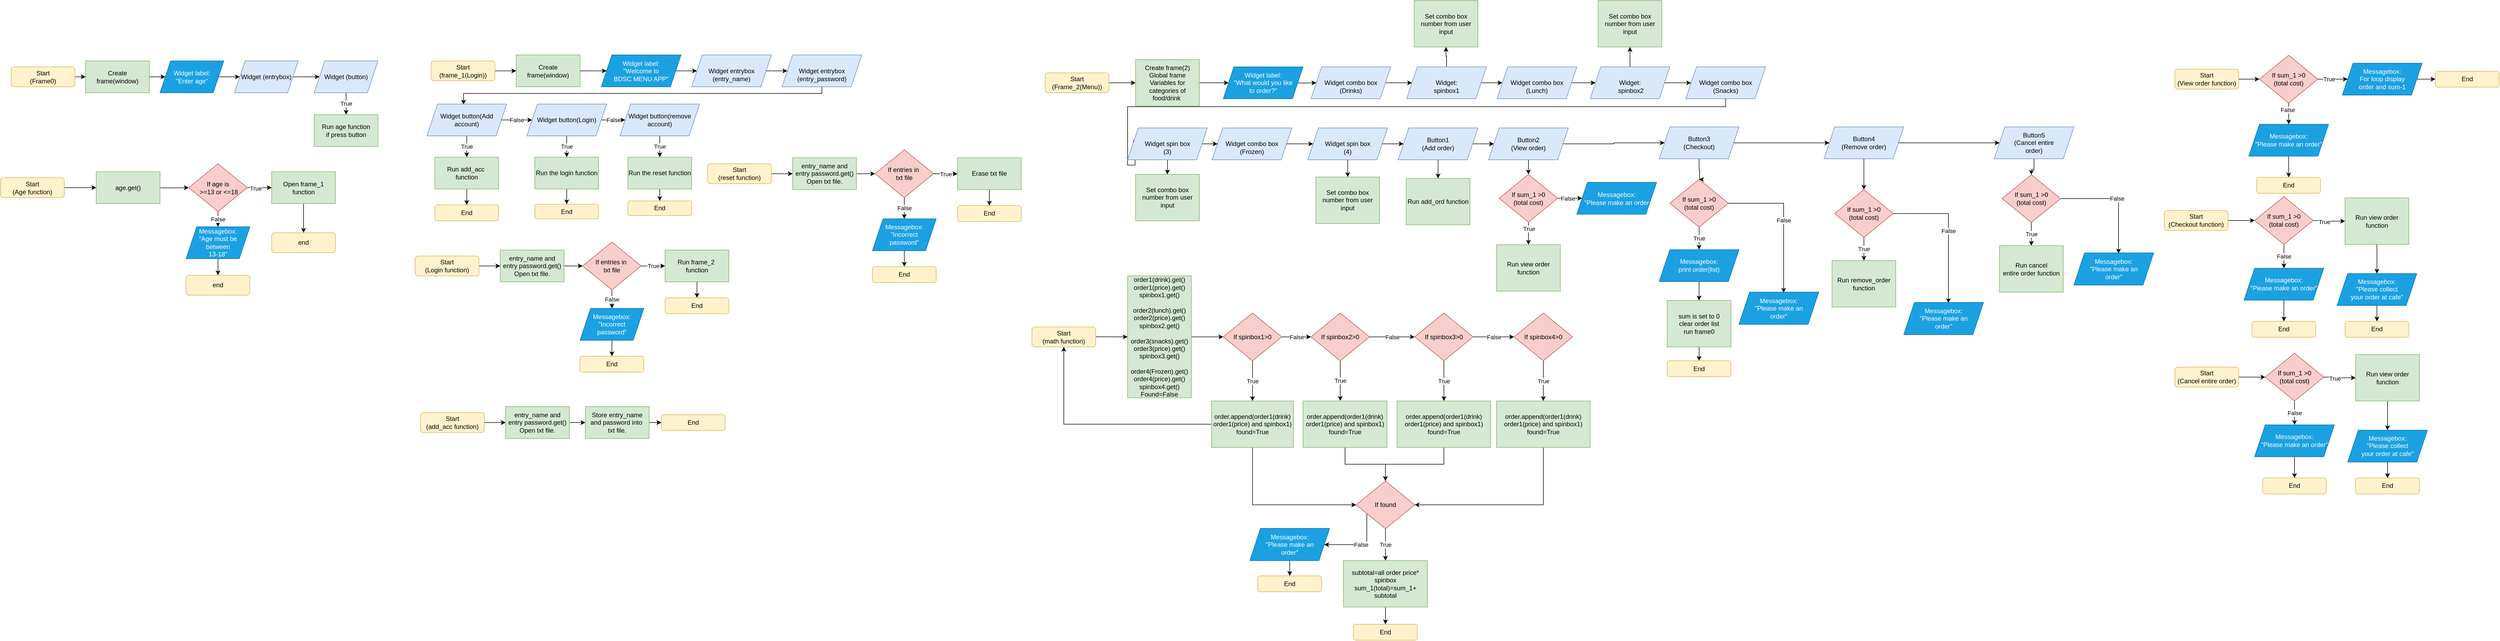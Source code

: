 <mxfile version="21.3.6" type="device">
  <diagram id="C5RBs43oDa-KdzZeNtuy" name="Page-1">
    <mxGraphModel dx="4229" dy="2332" grid="1" gridSize="10" guides="1" tooltips="1" connect="1" arrows="1" fold="1" page="1" pageScale="1" pageWidth="827" pageHeight="1169" math="0" shadow="0">
      <root>
        <mxCell id="WIyWlLk6GJQsqaUBKTNV-0" />
        <mxCell id="WIyWlLk6GJQsqaUBKTNV-1" parent="WIyWlLk6GJQsqaUBKTNV-0" />
        <mxCell id="viFl9zNwuLz6WSdBjjEk-42" style="edgeStyle=orthogonalEdgeStyle;rounded=0;orthogonalLoop=1;jettySize=auto;html=1;" parent="WIyWlLk6GJQsqaUBKTNV-1" source="viFl9zNwuLz6WSdBjjEk-43" target="viFl9zNwuLz6WSdBjjEk-58" edge="1">
          <mxGeometry relative="1" as="geometry">
            <mxPoint x="-740" y="347.5" as="targetPoint" />
          </mxGeometry>
        </mxCell>
        <mxCell id="viFl9zNwuLz6WSdBjjEk-43" value="Start&lt;br&gt;(Age function)" style="rounded=1;whiteSpace=wrap;html=1;fillColor=#fff2cc;strokeColor=#d6b656;" parent="WIyWlLk6GJQsqaUBKTNV-1" vertex="1">
          <mxGeometry x="-920" y="328.75" width="120" height="37.5" as="geometry" />
        </mxCell>
        <mxCell id="viFl9zNwuLz6WSdBjjEk-44" style="edgeStyle=orthogonalEdgeStyle;rounded=0;orthogonalLoop=1;jettySize=auto;html=1;" parent="WIyWlLk6GJQsqaUBKTNV-1" target="viFl9zNwuLz6WSdBjjEk-50" edge="1">
          <mxGeometry relative="1" as="geometry">
            <mxPoint x="-640.0" y="347.5" as="sourcePoint" />
          </mxGeometry>
        </mxCell>
        <mxCell id="viFl9zNwuLz6WSdBjjEk-48" style="edgeStyle=orthogonalEdgeStyle;rounded=0;orthogonalLoop=1;jettySize=auto;html=1;" parent="WIyWlLk6GJQsqaUBKTNV-1" source="viFl9zNwuLz6WSdBjjEk-50" target="viFl9zNwuLz6WSdBjjEk-53" edge="1">
          <mxGeometry relative="1" as="geometry" />
        </mxCell>
        <mxCell id="viFl9zNwuLz6WSdBjjEk-49" value="True" style="edgeLabel;html=1;align=center;verticalAlign=middle;resizable=0;points=[];" parent="viFl9zNwuLz6WSdBjjEk-48" vertex="1" connectable="0">
          <mxGeometry x="-0.304" y="-1" relative="1" as="geometry">
            <mxPoint as="offset" />
          </mxGeometry>
        </mxCell>
        <mxCell id="viFl9zNwuLz6WSdBjjEk-67" value="False" style="edgeStyle=orthogonalEdgeStyle;rounded=0;orthogonalLoop=1;jettySize=auto;html=1;" parent="WIyWlLk6GJQsqaUBKTNV-1" source="viFl9zNwuLz6WSdBjjEk-50" target="viFl9zNwuLz6WSdBjjEk-68" edge="1">
          <mxGeometry relative="1" as="geometry">
            <mxPoint x="-511" y="422.5" as="targetPoint" />
          </mxGeometry>
        </mxCell>
        <mxCell id="viFl9zNwuLz6WSdBjjEk-50" value="If age is&lt;br&gt;&amp;nbsp;&amp;gt;=13 or &amp;lt;=18" style="rhombus;whiteSpace=wrap;html=1;fillColor=#f8cecc;strokeColor=#b85450;" parent="WIyWlLk6GJQsqaUBKTNV-1" vertex="1">
          <mxGeometry x="-566" y="302.5" width="110" height="90" as="geometry" />
        </mxCell>
        <mxCell id="viFl9zNwuLz6WSdBjjEk-51" value="end" style="rounded=1;whiteSpace=wrap;html=1;fillColor=#fff2cc;strokeColor=#d6b656;" parent="WIyWlLk6GJQsqaUBKTNV-1" vertex="1">
          <mxGeometry x="-410" y="432.5" width="120" height="37.5" as="geometry" />
        </mxCell>
        <mxCell id="viFl9zNwuLz6WSdBjjEk-74" style="edgeStyle=orthogonalEdgeStyle;rounded=0;orthogonalLoop=1;jettySize=auto;html=1;entryX=0.5;entryY=0;entryDx=0;entryDy=0;" parent="WIyWlLk6GJQsqaUBKTNV-1" source="viFl9zNwuLz6WSdBjjEk-53" target="viFl9zNwuLz6WSdBjjEk-51" edge="1">
          <mxGeometry relative="1" as="geometry" />
        </mxCell>
        <mxCell id="viFl9zNwuLz6WSdBjjEk-53" value="Open frame_1 function" style="rounded=0;whiteSpace=wrap;html=1;fillColor=#d5e8d4;strokeColor=#82b366;" parent="WIyWlLk6GJQsqaUBKTNV-1" vertex="1">
          <mxGeometry x="-410" y="317.5" width="120" height="60" as="geometry" />
        </mxCell>
        <mxCell id="viFl9zNwuLz6WSdBjjEk-77" style="edgeStyle=orthogonalEdgeStyle;rounded=0;orthogonalLoop=1;jettySize=auto;html=1;" parent="WIyWlLk6GJQsqaUBKTNV-1" source="viFl9zNwuLz6WSdBjjEk-54" target="viFl9zNwuLz6WSdBjjEk-76" edge="1">
          <mxGeometry relative="1" as="geometry" />
        </mxCell>
        <mxCell id="viFl9zNwuLz6WSdBjjEk-54" value="Start&lt;br&gt;(Frame0)" style="rounded=1;whiteSpace=wrap;html=1;fillColor=#fff2cc;strokeColor=#d6b656;" parent="WIyWlLk6GJQsqaUBKTNV-1" vertex="1">
          <mxGeometry x="-900" y="120" width="120" height="37.5" as="geometry" />
        </mxCell>
        <mxCell id="viFl9zNwuLz6WSdBjjEk-61" style="edgeStyle=orthogonalEdgeStyle;rounded=0;orthogonalLoop=1;jettySize=auto;html=1;" parent="WIyWlLk6GJQsqaUBKTNV-1" source="viFl9zNwuLz6WSdBjjEk-56" target="viFl9zNwuLz6WSdBjjEk-60" edge="1">
          <mxGeometry relative="1" as="geometry" />
        </mxCell>
        <mxCell id="viFl9zNwuLz6WSdBjjEk-56" value="Widget label:&lt;br&gt;&quot;Enter age&quot;" style="shape=parallelogram;perimeter=parallelogramPerimeter;whiteSpace=wrap;html=1;fixedSize=1;fillColor=#1ba1e2;strokeColor=#006EAF;fontColor=#ffffff;" parent="WIyWlLk6GJQsqaUBKTNV-1" vertex="1">
          <mxGeometry x="-620" y="108.75" width="120" height="60" as="geometry" />
        </mxCell>
        <mxCell id="viFl9zNwuLz6WSdBjjEk-58" value="age.get()" style="rounded=0;whiteSpace=wrap;html=1;fillColor=#d5e8d4;strokeColor=#82b366;" parent="WIyWlLk6GJQsqaUBKTNV-1" vertex="1">
          <mxGeometry x="-740" y="317.5" width="120" height="60" as="geometry" />
        </mxCell>
        <mxCell id="viFl9zNwuLz6WSdBjjEk-62" style="edgeStyle=orthogonalEdgeStyle;rounded=0;orthogonalLoop=1;jettySize=auto;html=1;" parent="WIyWlLk6GJQsqaUBKTNV-1" source="viFl9zNwuLz6WSdBjjEk-60" target="viFl9zNwuLz6WSdBjjEk-63" edge="1">
          <mxGeometry relative="1" as="geometry">
            <mxPoint x="-340" y="138.75" as="targetPoint" />
          </mxGeometry>
        </mxCell>
        <mxCell id="viFl9zNwuLz6WSdBjjEk-60" value="Widget (entrybox)" style="shape=parallelogram;perimeter=parallelogramPerimeter;whiteSpace=wrap;html=1;fixedSize=1;fillColor=#dae8fc;strokeColor=#6c8ebf;" parent="WIyWlLk6GJQsqaUBKTNV-1" vertex="1">
          <mxGeometry x="-480" y="108.75" width="120" height="60" as="geometry" />
        </mxCell>
        <mxCell id="viFl9zNwuLz6WSdBjjEk-66" value="True" style="edgeStyle=orthogonalEdgeStyle;rounded=0;orthogonalLoop=1;jettySize=auto;html=1;" parent="WIyWlLk6GJQsqaUBKTNV-1" source="viFl9zNwuLz6WSdBjjEk-63" target="viFl9zNwuLz6WSdBjjEk-65" edge="1">
          <mxGeometry relative="1" as="geometry" />
        </mxCell>
        <mxCell id="viFl9zNwuLz6WSdBjjEk-63" value="Widget (button)" style="shape=parallelogram;perimeter=parallelogramPerimeter;whiteSpace=wrap;html=1;fixedSize=1;fillColor=#dae8fc;strokeColor=#6c8ebf;" parent="WIyWlLk6GJQsqaUBKTNV-1" vertex="1">
          <mxGeometry x="-330" y="108.75" width="120" height="60" as="geometry" />
        </mxCell>
        <mxCell id="viFl9zNwuLz6WSdBjjEk-65" value="Run age function&lt;br&gt;if press button" style="rounded=0;whiteSpace=wrap;html=1;fillColor=#d5e8d4;strokeColor=#82b366;" parent="WIyWlLk6GJQsqaUBKTNV-1" vertex="1">
          <mxGeometry x="-330" y="210" width="120" height="60" as="geometry" />
        </mxCell>
        <mxCell id="viFl9zNwuLz6WSdBjjEk-73" style="edgeStyle=orthogonalEdgeStyle;rounded=0;orthogonalLoop=1;jettySize=auto;html=1;entryX=0.5;entryY=0;entryDx=0;entryDy=0;" parent="WIyWlLk6GJQsqaUBKTNV-1" source="viFl9zNwuLz6WSdBjjEk-68" target="viFl9zNwuLz6WSdBjjEk-70" edge="1">
          <mxGeometry relative="1" as="geometry" />
        </mxCell>
        <mxCell id="viFl9zNwuLz6WSdBjjEk-68" value="Messagebox:&lt;br&gt;&quot;Age must be between&lt;br&gt;13-18&quot;" style="shape=parallelogram;perimeter=parallelogramPerimeter;whiteSpace=wrap;html=1;fixedSize=1;fillColor=#1ba1e2;strokeColor=#006EAF;fontColor=#ffffff;" parent="WIyWlLk6GJQsqaUBKTNV-1" vertex="1">
          <mxGeometry x="-571" y="421.25" width="120" height="60" as="geometry" />
        </mxCell>
        <mxCell id="viFl9zNwuLz6WSdBjjEk-70" value="end" style="rounded=1;whiteSpace=wrap;html=1;fillColor=#fff2cc;strokeColor=#d6b656;" parent="WIyWlLk6GJQsqaUBKTNV-1" vertex="1">
          <mxGeometry x="-571" y="512.5" width="120" height="37.5" as="geometry" />
        </mxCell>
        <mxCell id="viFl9zNwuLz6WSdBjjEk-81" style="edgeStyle=orthogonalEdgeStyle;rounded=0;orthogonalLoop=1;jettySize=auto;html=1;" parent="WIyWlLk6GJQsqaUBKTNV-1" source="viFl9zNwuLz6WSdBjjEk-75" target="viFl9zNwuLz6WSdBjjEk-80" edge="1">
          <mxGeometry relative="1" as="geometry" />
        </mxCell>
        <mxCell id="viFl9zNwuLz6WSdBjjEk-75" value="Start&lt;br&gt;(frame_1(Login))" style="rounded=1;whiteSpace=wrap;html=1;fillColor=#fff2cc;strokeColor=#d6b656;" parent="WIyWlLk6GJQsqaUBKTNV-1" vertex="1">
          <mxGeometry x="-110" y="108.75" width="120" height="37.5" as="geometry" />
        </mxCell>
        <mxCell id="viFl9zNwuLz6WSdBjjEk-78" style="edgeStyle=orthogonalEdgeStyle;rounded=0;orthogonalLoop=1;jettySize=auto;html=1;" parent="WIyWlLk6GJQsqaUBKTNV-1" source="viFl9zNwuLz6WSdBjjEk-76" target="viFl9zNwuLz6WSdBjjEk-56" edge="1">
          <mxGeometry relative="1" as="geometry" />
        </mxCell>
        <mxCell id="viFl9zNwuLz6WSdBjjEk-76" value="Create frame(window)" style="rounded=0;whiteSpace=wrap;html=1;fillColor=#d5e8d4;strokeColor=#82b366;" parent="WIyWlLk6GJQsqaUBKTNV-1" vertex="1">
          <mxGeometry x="-760" y="108.75" width="120" height="60" as="geometry" />
        </mxCell>
        <mxCell id="viFl9zNwuLz6WSdBjjEk-84" style="edgeStyle=orthogonalEdgeStyle;rounded=0;orthogonalLoop=1;jettySize=auto;html=1;" parent="WIyWlLk6GJQsqaUBKTNV-1" source="viFl9zNwuLz6WSdBjjEk-79" target="viFl9zNwuLz6WSdBjjEk-83" edge="1">
          <mxGeometry relative="1" as="geometry" />
        </mxCell>
        <mxCell id="viFl9zNwuLz6WSdBjjEk-79" value="Widget label:&lt;br&gt;&quot;Welcome to&lt;br&gt;BDSC MENU APP&quot;" style="shape=parallelogram;perimeter=parallelogramPerimeter;whiteSpace=wrap;html=1;fixedSize=1;fillColor=#1ba1e2;strokeColor=#006EAF;fontColor=#ffffff;" parent="WIyWlLk6GJQsqaUBKTNV-1" vertex="1">
          <mxGeometry x="210" y="97.5" width="150" height="60" as="geometry" />
        </mxCell>
        <mxCell id="viFl9zNwuLz6WSdBjjEk-82" style="edgeStyle=orthogonalEdgeStyle;rounded=0;orthogonalLoop=1;jettySize=auto;html=1;" parent="WIyWlLk6GJQsqaUBKTNV-1" source="viFl9zNwuLz6WSdBjjEk-80" target="viFl9zNwuLz6WSdBjjEk-79" edge="1">
          <mxGeometry relative="1" as="geometry" />
        </mxCell>
        <mxCell id="viFl9zNwuLz6WSdBjjEk-80" value="Create frame(window)" style="rounded=0;whiteSpace=wrap;html=1;fillColor=#d5e8d4;strokeColor=#82b366;" parent="WIyWlLk6GJQsqaUBKTNV-1" vertex="1">
          <mxGeometry x="50" y="97.5" width="120" height="60" as="geometry" />
        </mxCell>
        <mxCell id="viFl9zNwuLz6WSdBjjEk-86" style="edgeStyle=orthogonalEdgeStyle;rounded=0;orthogonalLoop=1;jettySize=auto;html=1;entryX=0;entryY=0.5;entryDx=0;entryDy=0;" parent="WIyWlLk6GJQsqaUBKTNV-1" source="viFl9zNwuLz6WSdBjjEk-83" target="viFl9zNwuLz6WSdBjjEk-85" edge="1">
          <mxGeometry relative="1" as="geometry" />
        </mxCell>
        <mxCell id="viFl9zNwuLz6WSdBjjEk-83" value="&lt;br&gt;Widget entrybox&lt;br&gt;(entry_name)&lt;br&gt;" style="shape=parallelogram;perimeter=parallelogramPerimeter;whiteSpace=wrap;html=1;fixedSize=1;fillColor=#dae8fc;strokeColor=#6c8ebf;" parent="WIyWlLk6GJQsqaUBKTNV-1" vertex="1">
          <mxGeometry x="380" y="97.5" width="150" height="60" as="geometry" />
        </mxCell>
        <mxCell id="viFl9zNwuLz6WSdBjjEk-88" style="edgeStyle=orthogonalEdgeStyle;rounded=0;orthogonalLoop=1;jettySize=auto;html=1;entryX=0.46;entryY=0.014;entryDx=0;entryDy=0;entryPerimeter=0;" parent="WIyWlLk6GJQsqaUBKTNV-1" source="viFl9zNwuLz6WSdBjjEk-85" target="viFl9zNwuLz6WSdBjjEk-87" edge="1">
          <mxGeometry relative="1" as="geometry">
            <Array as="points">
              <mxPoint x="625" y="170" />
              <mxPoint x="-49" y="170" />
            </Array>
          </mxGeometry>
        </mxCell>
        <mxCell id="viFl9zNwuLz6WSdBjjEk-85" value="&lt;br&gt;Widget entrybox&lt;br&gt;(entry_password)" style="shape=parallelogram;perimeter=parallelogramPerimeter;whiteSpace=wrap;html=1;fixedSize=1;fillColor=#dae8fc;strokeColor=#6c8ebf;" parent="WIyWlLk6GJQsqaUBKTNV-1" vertex="1">
          <mxGeometry x="550" y="97.5" width="150" height="60" as="geometry" />
        </mxCell>
        <mxCell id="viFl9zNwuLz6WSdBjjEk-89" value="False" style="edgeStyle=orthogonalEdgeStyle;rounded=0;orthogonalLoop=1;jettySize=auto;html=1;" parent="WIyWlLk6GJQsqaUBKTNV-1" source="viFl9zNwuLz6WSdBjjEk-87" target="viFl9zNwuLz6WSdBjjEk-90" edge="1">
          <mxGeometry relative="1" as="geometry">
            <mxPoint x="60" y="220" as="targetPoint" />
          </mxGeometry>
        </mxCell>
        <mxCell id="viFl9zNwuLz6WSdBjjEk-93" value="True" style="edgeStyle=orthogonalEdgeStyle;rounded=0;orthogonalLoop=1;jettySize=auto;html=1;entryX=0.5;entryY=0;entryDx=0;entryDy=0;" parent="WIyWlLk6GJQsqaUBKTNV-1" source="viFl9zNwuLz6WSdBjjEk-87" target="viFl9zNwuLz6WSdBjjEk-94" edge="1">
          <mxGeometry relative="1" as="geometry">
            <mxPoint x="-43" y="300" as="targetPoint" />
          </mxGeometry>
        </mxCell>
        <mxCell id="viFl9zNwuLz6WSdBjjEk-87" value="Widget button(Add account)" style="shape=parallelogram;perimeter=parallelogramPerimeter;whiteSpace=wrap;html=1;fixedSize=1;fillColor=#dae8fc;strokeColor=#6c8ebf;" parent="WIyWlLk6GJQsqaUBKTNV-1" vertex="1">
          <mxGeometry x="-118" y="190" width="150" height="60" as="geometry" />
        </mxCell>
        <mxCell id="viFl9zNwuLz6WSdBjjEk-92" value="False" style="edgeStyle=orthogonalEdgeStyle;rounded=0;orthogonalLoop=1;jettySize=auto;html=1;" parent="WIyWlLk6GJQsqaUBKTNV-1" source="viFl9zNwuLz6WSdBjjEk-90" target="viFl9zNwuLz6WSdBjjEk-91" edge="1">
          <mxGeometry relative="1" as="geometry" />
        </mxCell>
        <mxCell id="viFl9zNwuLz6WSdBjjEk-101" value="True" style="edgeStyle=orthogonalEdgeStyle;rounded=0;orthogonalLoop=1;jettySize=auto;html=1;" parent="WIyWlLk6GJQsqaUBKTNV-1" source="viFl9zNwuLz6WSdBjjEk-90" target="viFl9zNwuLz6WSdBjjEk-99" edge="1">
          <mxGeometry relative="1" as="geometry" />
        </mxCell>
        <mxCell id="viFl9zNwuLz6WSdBjjEk-90" value="Widget button(Login)" style="shape=parallelogram;perimeter=parallelogramPerimeter;whiteSpace=wrap;html=1;fixedSize=1;fillColor=#dae8fc;strokeColor=#6c8ebf;" parent="WIyWlLk6GJQsqaUBKTNV-1" vertex="1">
          <mxGeometry x="70" y="190" width="150" height="60" as="geometry" />
        </mxCell>
        <mxCell id="viFl9zNwuLz6WSdBjjEk-102" value="True" style="edgeStyle=orthogonalEdgeStyle;rounded=0;orthogonalLoop=1;jettySize=auto;html=1;" parent="WIyWlLk6GJQsqaUBKTNV-1" source="viFl9zNwuLz6WSdBjjEk-91" target="viFl9zNwuLz6WSdBjjEk-100" edge="1">
          <mxGeometry relative="1" as="geometry">
            <Array as="points">
              <mxPoint x="320" y="260" />
              <mxPoint x="320" y="260" />
            </Array>
          </mxGeometry>
        </mxCell>
        <mxCell id="viFl9zNwuLz6WSdBjjEk-91" value="Widget button(remove&lt;br&gt;account)" style="shape=parallelogram;perimeter=parallelogramPerimeter;whiteSpace=wrap;html=1;fixedSize=1;fillColor=#dae8fc;strokeColor=#6c8ebf;" parent="WIyWlLk6GJQsqaUBKTNV-1" vertex="1">
          <mxGeometry x="245" y="190" width="150" height="60" as="geometry" />
        </mxCell>
        <mxCell id="viFl9zNwuLz6WSdBjjEk-104" style="edgeStyle=orthogonalEdgeStyle;rounded=0;orthogonalLoop=1;jettySize=auto;html=1;" parent="WIyWlLk6GJQsqaUBKTNV-1" source="viFl9zNwuLz6WSdBjjEk-94" target="viFl9zNwuLz6WSdBjjEk-103" edge="1">
          <mxGeometry relative="1" as="geometry" />
        </mxCell>
        <mxCell id="viFl9zNwuLz6WSdBjjEk-94" value="Run add_acc&amp;nbsp;&lt;br&gt;function" style="rounded=0;whiteSpace=wrap;html=1;fillColor=#d5e8d4;strokeColor=#82b366;" parent="WIyWlLk6GJQsqaUBKTNV-1" vertex="1">
          <mxGeometry x="-103" y="290" width="120" height="60" as="geometry" />
        </mxCell>
        <mxCell id="viFl9zNwuLz6WSdBjjEk-106" style="edgeStyle=orthogonalEdgeStyle;rounded=0;orthogonalLoop=1;jettySize=auto;html=1;entryX=0.5;entryY=0;entryDx=0;entryDy=0;" parent="WIyWlLk6GJQsqaUBKTNV-1" source="viFl9zNwuLz6WSdBjjEk-99" target="viFl9zNwuLz6WSdBjjEk-105" edge="1">
          <mxGeometry relative="1" as="geometry" />
        </mxCell>
        <mxCell id="viFl9zNwuLz6WSdBjjEk-99" value="Run the login function" style="rounded=0;whiteSpace=wrap;html=1;fillColor=#d5e8d4;strokeColor=#82b366;" parent="WIyWlLk6GJQsqaUBKTNV-1" vertex="1">
          <mxGeometry x="85" y="290" width="120" height="60" as="geometry" />
        </mxCell>
        <mxCell id="viFl9zNwuLz6WSdBjjEk-108" style="edgeStyle=orthogonalEdgeStyle;rounded=0;orthogonalLoop=1;jettySize=auto;html=1;" parent="WIyWlLk6GJQsqaUBKTNV-1" source="viFl9zNwuLz6WSdBjjEk-100" target="viFl9zNwuLz6WSdBjjEk-107" edge="1">
          <mxGeometry relative="1" as="geometry" />
        </mxCell>
        <mxCell id="viFl9zNwuLz6WSdBjjEk-100" value="Run the reset function" style="rounded=0;whiteSpace=wrap;html=1;fillColor=#d5e8d4;strokeColor=#82b366;" parent="WIyWlLk6GJQsqaUBKTNV-1" vertex="1">
          <mxGeometry x="260" y="290" width="120" height="60" as="geometry" />
        </mxCell>
        <mxCell id="viFl9zNwuLz6WSdBjjEk-103" value="End" style="rounded=1;whiteSpace=wrap;html=1;fillColor=#fff2cc;strokeColor=#d6b656;" parent="WIyWlLk6GJQsqaUBKTNV-1" vertex="1">
          <mxGeometry x="-103" y="380" width="120" height="30" as="geometry" />
        </mxCell>
        <mxCell id="viFl9zNwuLz6WSdBjjEk-105" value="End" style="rounded=1;whiteSpace=wrap;html=1;fillColor=#fff2cc;strokeColor=#d6b656;" parent="WIyWlLk6GJQsqaUBKTNV-1" vertex="1">
          <mxGeometry x="85" y="378.75" width="120" height="27.5" as="geometry" />
        </mxCell>
        <mxCell id="viFl9zNwuLz6WSdBjjEk-107" value="End" style="rounded=1;whiteSpace=wrap;html=1;fillColor=#fff2cc;strokeColor=#d6b656;" parent="WIyWlLk6GJQsqaUBKTNV-1" vertex="1">
          <mxGeometry x="260" y="372.5" width="120" height="27.5" as="geometry" />
        </mxCell>
        <mxCell id="viFl9zNwuLz6WSdBjjEk-110" style="edgeStyle=orthogonalEdgeStyle;rounded=0;orthogonalLoop=1;jettySize=auto;html=1;" parent="WIyWlLk6GJQsqaUBKTNV-1" source="viFl9zNwuLz6WSdBjjEk-109" target="viFl9zNwuLz6WSdBjjEk-111" edge="1">
          <mxGeometry relative="1" as="geometry">
            <mxPoint x="20" y="790" as="targetPoint" />
          </mxGeometry>
        </mxCell>
        <mxCell id="viFl9zNwuLz6WSdBjjEk-109" value="Start&lt;br&gt;(add_acc function)" style="rounded=1;whiteSpace=wrap;html=1;fillColor=#fff2cc;strokeColor=#d6b656;" parent="WIyWlLk6GJQsqaUBKTNV-1" vertex="1">
          <mxGeometry x="-130" y="771.25" width="120" height="37.5" as="geometry" />
        </mxCell>
        <mxCell id="viFl9zNwuLz6WSdBjjEk-114" style="edgeStyle=orthogonalEdgeStyle;rounded=0;orthogonalLoop=1;jettySize=auto;html=1;" parent="WIyWlLk6GJQsqaUBKTNV-1" source="viFl9zNwuLz6WSdBjjEk-111" target="viFl9zNwuLz6WSdBjjEk-113" edge="1">
          <mxGeometry relative="1" as="geometry" />
        </mxCell>
        <mxCell id="viFl9zNwuLz6WSdBjjEk-111" value="entry_name and&lt;br&gt;entry password.get()&lt;br&gt;Open txt file." style="rounded=0;whiteSpace=wrap;html=1;fillColor=#d5e8d4;strokeColor=#82b366;" parent="WIyWlLk6GJQsqaUBKTNV-1" vertex="1">
          <mxGeometry x="30" y="760" width="120" height="60" as="geometry" />
        </mxCell>
        <mxCell id="viFl9zNwuLz6WSdBjjEk-116" style="edgeStyle=orthogonalEdgeStyle;rounded=0;orthogonalLoop=1;jettySize=auto;html=1;" parent="WIyWlLk6GJQsqaUBKTNV-1" source="viFl9zNwuLz6WSdBjjEk-113" target="viFl9zNwuLz6WSdBjjEk-115" edge="1">
          <mxGeometry relative="1" as="geometry" />
        </mxCell>
        <mxCell id="viFl9zNwuLz6WSdBjjEk-113" value="Store entry_name&lt;br&gt;and password into&amp;nbsp;&lt;br&gt;txt file." style="rounded=0;whiteSpace=wrap;html=1;fillColor=#d5e8d4;strokeColor=#82b366;" parent="WIyWlLk6GJQsqaUBKTNV-1" vertex="1">
          <mxGeometry x="180" y="760" width="120" height="60" as="geometry" />
        </mxCell>
        <mxCell id="viFl9zNwuLz6WSdBjjEk-115" value="End" style="rounded=1;whiteSpace=wrap;html=1;fillColor=#fff2cc;strokeColor=#d6b656;" parent="WIyWlLk6GJQsqaUBKTNV-1" vertex="1">
          <mxGeometry x="323" y="775" width="120" height="30" as="geometry" />
        </mxCell>
        <mxCell id="viFl9zNwuLz6WSdBjjEk-117" style="edgeStyle=orthogonalEdgeStyle;rounded=0;orthogonalLoop=1;jettySize=auto;html=1;" parent="WIyWlLk6GJQsqaUBKTNV-1" source="viFl9zNwuLz6WSdBjjEk-118" target="viFl9zNwuLz6WSdBjjEk-120" edge="1">
          <mxGeometry relative="1" as="geometry">
            <mxPoint x="10" y="495" as="targetPoint" />
          </mxGeometry>
        </mxCell>
        <mxCell id="viFl9zNwuLz6WSdBjjEk-118" value="Start&lt;br&gt;(Login function)" style="rounded=1;whiteSpace=wrap;html=1;fillColor=#fff2cc;strokeColor=#d6b656;" parent="WIyWlLk6GJQsqaUBKTNV-1" vertex="1">
          <mxGeometry x="-140" y="476.25" width="120" height="37.5" as="geometry" />
        </mxCell>
        <mxCell id="viFl9zNwuLz6WSdBjjEk-119" style="edgeStyle=orthogonalEdgeStyle;rounded=0;orthogonalLoop=1;jettySize=auto;html=1;entryX=0;entryY=0.5;entryDx=0;entryDy=0;" parent="WIyWlLk6GJQsqaUBKTNV-1" source="viFl9zNwuLz6WSdBjjEk-120" target="viFl9zNwuLz6WSdBjjEk-124" edge="1">
          <mxGeometry relative="1" as="geometry">
            <mxPoint x="170" y="495" as="targetPoint" />
          </mxGeometry>
        </mxCell>
        <mxCell id="viFl9zNwuLz6WSdBjjEk-120" value="entry_name and&lt;br&gt;entry password.get()&lt;br&gt;Open txt file." style="rounded=0;whiteSpace=wrap;html=1;fillColor=#d5e8d4;strokeColor=#82b366;" parent="WIyWlLk6GJQsqaUBKTNV-1" vertex="1">
          <mxGeometry x="20" y="465" width="120" height="60" as="geometry" />
        </mxCell>
        <mxCell id="viFl9zNwuLz6WSdBjjEk-123" value="End" style="rounded=1;whiteSpace=wrap;html=1;fillColor=#fff2cc;strokeColor=#d6b656;" parent="WIyWlLk6GJQsqaUBKTNV-1" vertex="1">
          <mxGeometry x="330" y="555" width="120" height="30" as="geometry" />
        </mxCell>
        <mxCell id="viFl9zNwuLz6WSdBjjEk-127" value="True" style="edgeStyle=orthogonalEdgeStyle;rounded=0;orthogonalLoop=1;jettySize=auto;html=1;" parent="WIyWlLk6GJQsqaUBKTNV-1" source="viFl9zNwuLz6WSdBjjEk-124" target="viFl9zNwuLz6WSdBjjEk-126" edge="1">
          <mxGeometry relative="1" as="geometry" />
        </mxCell>
        <mxCell id="viFl9zNwuLz6WSdBjjEk-132" value="False" style="edgeStyle=orthogonalEdgeStyle;rounded=0;orthogonalLoop=1;jettySize=auto;html=1;entryX=0.5;entryY=0;entryDx=0;entryDy=0;" parent="WIyWlLk6GJQsqaUBKTNV-1" source="viFl9zNwuLz6WSdBjjEk-124" target="viFl9zNwuLz6WSdBjjEk-131" edge="1">
          <mxGeometry relative="1" as="geometry" />
        </mxCell>
        <mxCell id="viFl9zNwuLz6WSdBjjEk-124" value="If entries in&amp;nbsp;&lt;br&gt;txt file" style="rhombus;whiteSpace=wrap;html=1;fillColor=#f8cecc;strokeColor=#b85450;" parent="WIyWlLk6GJQsqaUBKTNV-1" vertex="1">
          <mxGeometry x="175" y="450" width="110" height="90" as="geometry" />
        </mxCell>
        <mxCell id="viFl9zNwuLz6WSdBjjEk-128" style="edgeStyle=orthogonalEdgeStyle;rounded=0;orthogonalLoop=1;jettySize=auto;html=1;entryX=0.5;entryY=0;entryDx=0;entryDy=0;" parent="WIyWlLk6GJQsqaUBKTNV-1" source="viFl9zNwuLz6WSdBjjEk-126" target="viFl9zNwuLz6WSdBjjEk-123" edge="1">
          <mxGeometry relative="1" as="geometry" />
        </mxCell>
        <mxCell id="viFl9zNwuLz6WSdBjjEk-126" value="Run frame_2&amp;nbsp;&lt;br&gt;function" style="rounded=0;whiteSpace=wrap;html=1;fillColor=#d5e8d4;strokeColor=#82b366;" parent="WIyWlLk6GJQsqaUBKTNV-1" vertex="1">
          <mxGeometry x="330" y="465" width="120" height="60" as="geometry" />
        </mxCell>
        <mxCell id="viFl9zNwuLz6WSdBjjEk-134" style="edgeStyle=orthogonalEdgeStyle;rounded=0;orthogonalLoop=1;jettySize=auto;html=1;entryX=0.5;entryY=0;entryDx=0;entryDy=0;" parent="WIyWlLk6GJQsqaUBKTNV-1" source="viFl9zNwuLz6WSdBjjEk-131" target="viFl9zNwuLz6WSdBjjEk-133" edge="1">
          <mxGeometry relative="1" as="geometry" />
        </mxCell>
        <mxCell id="viFl9zNwuLz6WSdBjjEk-131" value="Messagebox:&lt;br&gt;&quot;Incorrect &lt;br&gt;password&quot;" style="shape=parallelogram;perimeter=parallelogramPerimeter;whiteSpace=wrap;html=1;fixedSize=1;fillColor=#1ba1e2;strokeColor=#006EAF;fontColor=#ffffff;" parent="WIyWlLk6GJQsqaUBKTNV-1" vertex="1">
          <mxGeometry x="170" y="575" width="120" height="60" as="geometry" />
        </mxCell>
        <mxCell id="viFl9zNwuLz6WSdBjjEk-133" value="End" style="rounded=1;whiteSpace=wrap;html=1;fillColor=#fff2cc;strokeColor=#d6b656;" parent="WIyWlLk6GJQsqaUBKTNV-1" vertex="1">
          <mxGeometry x="170" y="665" width="120" height="30" as="geometry" />
        </mxCell>
        <mxCell id="viFl9zNwuLz6WSdBjjEk-147" style="edgeStyle=orthogonalEdgeStyle;rounded=0;orthogonalLoop=1;jettySize=auto;html=1;" parent="WIyWlLk6GJQsqaUBKTNV-1" source="viFl9zNwuLz6WSdBjjEk-148" target="viFl9zNwuLz6WSdBjjEk-150" edge="1">
          <mxGeometry relative="1" as="geometry">
            <mxPoint x="560" y="321.25" as="targetPoint" />
          </mxGeometry>
        </mxCell>
        <mxCell id="viFl9zNwuLz6WSdBjjEk-148" value="Start&lt;br&gt;(reset function)" style="rounded=1;whiteSpace=wrap;html=1;fillColor=#fff2cc;strokeColor=#d6b656;" parent="WIyWlLk6GJQsqaUBKTNV-1" vertex="1">
          <mxGeometry x="410" y="302.5" width="120" height="37.5" as="geometry" />
        </mxCell>
        <mxCell id="viFl9zNwuLz6WSdBjjEk-149" style="edgeStyle=orthogonalEdgeStyle;rounded=0;orthogonalLoop=1;jettySize=auto;html=1;entryX=0;entryY=0.5;entryDx=0;entryDy=0;" parent="WIyWlLk6GJQsqaUBKTNV-1" source="viFl9zNwuLz6WSdBjjEk-150" target="viFl9zNwuLz6WSdBjjEk-154" edge="1">
          <mxGeometry relative="1" as="geometry">
            <mxPoint x="720" y="321.25" as="targetPoint" />
          </mxGeometry>
        </mxCell>
        <mxCell id="viFl9zNwuLz6WSdBjjEk-150" value="entry_name and&lt;br&gt;entry password.get()&lt;br&gt;Open txt file." style="rounded=0;whiteSpace=wrap;html=1;fillColor=#d5e8d4;strokeColor=#82b366;" parent="WIyWlLk6GJQsqaUBKTNV-1" vertex="1">
          <mxGeometry x="570" y="291.25" width="120" height="60" as="geometry" />
        </mxCell>
        <mxCell id="viFl9zNwuLz6WSdBjjEk-151" value="End" style="rounded=1;whiteSpace=wrap;html=1;fillColor=#fff2cc;strokeColor=#d6b656;" parent="WIyWlLk6GJQsqaUBKTNV-1" vertex="1">
          <mxGeometry x="880" y="381.25" width="120" height="30" as="geometry" />
        </mxCell>
        <mxCell id="viFl9zNwuLz6WSdBjjEk-152" value="True" style="edgeStyle=orthogonalEdgeStyle;rounded=0;orthogonalLoop=1;jettySize=auto;html=1;" parent="WIyWlLk6GJQsqaUBKTNV-1" target="viFl9zNwuLz6WSdBjjEk-156" edge="1">
          <mxGeometry relative="1" as="geometry">
            <mxPoint x="835" y="321.25" as="sourcePoint" />
          </mxGeometry>
        </mxCell>
        <mxCell id="viFl9zNwuLz6WSdBjjEk-153" value="False" style="edgeStyle=orthogonalEdgeStyle;rounded=0;orthogonalLoop=1;jettySize=auto;html=1;entryX=0.5;entryY=0;entryDx=0;entryDy=0;" parent="WIyWlLk6GJQsqaUBKTNV-1" source="viFl9zNwuLz6WSdBjjEk-154" target="viFl9zNwuLz6WSdBjjEk-158" edge="1">
          <mxGeometry relative="1" as="geometry" />
        </mxCell>
        <mxCell id="viFl9zNwuLz6WSdBjjEk-154" value="If entries in&amp;nbsp;&lt;br&gt;txt file" style="rhombus;whiteSpace=wrap;html=1;fillColor=#f8cecc;strokeColor=#b85450;" parent="WIyWlLk6GJQsqaUBKTNV-1" vertex="1">
          <mxGeometry x="725" y="276.25" width="110" height="90" as="geometry" />
        </mxCell>
        <mxCell id="viFl9zNwuLz6WSdBjjEk-155" style="edgeStyle=orthogonalEdgeStyle;rounded=0;orthogonalLoop=1;jettySize=auto;html=1;entryX=0.5;entryY=0;entryDx=0;entryDy=0;" parent="WIyWlLk6GJQsqaUBKTNV-1" source="viFl9zNwuLz6WSdBjjEk-156" target="viFl9zNwuLz6WSdBjjEk-151" edge="1">
          <mxGeometry relative="1" as="geometry" />
        </mxCell>
        <mxCell id="viFl9zNwuLz6WSdBjjEk-156" value="Erase txt file" style="rounded=0;whiteSpace=wrap;html=1;fillColor=#d5e8d4;strokeColor=#82b366;" parent="WIyWlLk6GJQsqaUBKTNV-1" vertex="1">
          <mxGeometry x="880" y="291.25" width="120" height="60" as="geometry" />
        </mxCell>
        <mxCell id="viFl9zNwuLz6WSdBjjEk-157" style="edgeStyle=orthogonalEdgeStyle;rounded=0;orthogonalLoop=1;jettySize=auto;html=1;entryX=0.5;entryY=0;entryDx=0;entryDy=0;" parent="WIyWlLk6GJQsqaUBKTNV-1" source="viFl9zNwuLz6WSdBjjEk-158" target="viFl9zNwuLz6WSdBjjEk-159" edge="1">
          <mxGeometry relative="1" as="geometry" />
        </mxCell>
        <mxCell id="viFl9zNwuLz6WSdBjjEk-158" value="Messagebox:&lt;br&gt;&quot;Incorrect &lt;br&gt;password&quot;" style="shape=parallelogram;perimeter=parallelogramPerimeter;whiteSpace=wrap;html=1;fixedSize=1;fillColor=#1ba1e2;strokeColor=#006EAF;fontColor=#ffffff;" parent="WIyWlLk6GJQsqaUBKTNV-1" vertex="1">
          <mxGeometry x="720" y="406.25" width="120" height="60" as="geometry" />
        </mxCell>
        <mxCell id="viFl9zNwuLz6WSdBjjEk-159" value="End" style="rounded=1;whiteSpace=wrap;html=1;fillColor=#fff2cc;strokeColor=#d6b656;" parent="WIyWlLk6GJQsqaUBKTNV-1" vertex="1">
          <mxGeometry x="720" y="496.25" width="120" height="30" as="geometry" />
        </mxCell>
        <mxCell id="4vMxq4SAuJxIeTTvpFit-45" style="edgeStyle=orthogonalEdgeStyle;rounded=0;orthogonalLoop=1;jettySize=auto;html=1;entryX=0;entryY=0.5;entryDx=0;entryDy=0;" parent="WIyWlLk6GJQsqaUBKTNV-1" source="4vMxq4SAuJxIeTTvpFit-0" target="4vMxq4SAuJxIeTTvpFit-8" edge="1">
          <mxGeometry relative="1" as="geometry" />
        </mxCell>
        <mxCell id="4vMxq4SAuJxIeTTvpFit-0" value="Start&lt;br&gt;(Frame_2(Menu))" style="rounded=1;whiteSpace=wrap;html=1;fillColor=#fff2cc;strokeColor=#d6b656;" parent="WIyWlLk6GJQsqaUBKTNV-1" vertex="1">
          <mxGeometry x="1045" y="131.25" width="120" height="37.5" as="geometry" />
        </mxCell>
        <mxCell id="4vMxq4SAuJxIeTTvpFit-15" style="edgeStyle=orthogonalEdgeStyle;rounded=0;orthogonalLoop=1;jettySize=auto;html=1;" parent="WIyWlLk6GJQsqaUBKTNV-1" source="4vMxq4SAuJxIeTTvpFit-1" target="4vMxq4SAuJxIeTTvpFit-13" edge="1">
          <mxGeometry relative="1" as="geometry" />
        </mxCell>
        <mxCell id="4vMxq4SAuJxIeTTvpFit-1" value="&lt;br&gt;Widget combo box&lt;br&gt;(Drinks)" style="shape=parallelogram;perimeter=parallelogramPerimeter;whiteSpace=wrap;html=1;fixedSize=1;fillColor=#dae8fc;strokeColor=#6c8ebf;" parent="WIyWlLk6GJQsqaUBKTNV-1" vertex="1">
          <mxGeometry x="1545" y="120" width="150" height="60" as="geometry" />
        </mxCell>
        <mxCell id="4vMxq4SAuJxIeTTvpFit-33" style="edgeStyle=orthogonalEdgeStyle;rounded=0;orthogonalLoop=1;jettySize=auto;html=1;entryX=0;entryY=0.5;entryDx=0;entryDy=0;" parent="WIyWlLk6GJQsqaUBKTNV-1" source="4vMxq4SAuJxIeTTvpFit-5" target="4vMxq4SAuJxIeTTvpFit-30" edge="1">
          <mxGeometry relative="1" as="geometry" />
        </mxCell>
        <mxCell id="4vMxq4SAuJxIeTTvpFit-5" value="&lt;br&gt;Widget combo box&lt;br&gt;(Lunch)" style="shape=parallelogram;perimeter=parallelogramPerimeter;whiteSpace=wrap;html=1;fixedSize=1;fillColor=#dae8fc;strokeColor=#6c8ebf;" parent="WIyWlLk6GJQsqaUBKTNV-1" vertex="1">
          <mxGeometry x="1895" y="120" width="150" height="60" as="geometry" />
        </mxCell>
        <mxCell id="4vMxq4SAuJxIeTTvpFit-35" style="edgeStyle=orthogonalEdgeStyle;rounded=0;orthogonalLoop=1;jettySize=auto;html=1;entryX=0;entryY=0.25;entryDx=0;entryDy=0;" parent="WIyWlLk6GJQsqaUBKTNV-1" source="4vMxq4SAuJxIeTTvpFit-6" target="4vMxq4SAuJxIeTTvpFit-31" edge="1">
          <mxGeometry relative="1" as="geometry">
            <Array as="points">
              <mxPoint x="2325" y="195" />
              <mxPoint x="1200" y="195" />
              <mxPoint x="1200" y="305" />
            </Array>
          </mxGeometry>
        </mxCell>
        <mxCell id="4vMxq4SAuJxIeTTvpFit-6" value="&lt;br&gt;Widget combo box&lt;br&gt;(Snacks)" style="shape=parallelogram;perimeter=parallelogramPerimeter;whiteSpace=wrap;html=1;fixedSize=1;fillColor=#dae8fc;strokeColor=#6c8ebf;" parent="WIyWlLk6GJQsqaUBKTNV-1" vertex="1">
          <mxGeometry x="2250" y="120" width="150" height="60" as="geometry" />
        </mxCell>
        <mxCell id="z5xTHiLA5cGySQYqo-3w-1" style="edgeStyle=orthogonalEdgeStyle;rounded=0;orthogonalLoop=1;jettySize=auto;html=1;entryX=0;entryY=0.5;entryDx=0;entryDy=0;" parent="WIyWlLk6GJQsqaUBKTNV-1" source="4vMxq4SAuJxIeTTvpFit-8" target="4vMxq4SAuJxIeTTvpFit-9" edge="1">
          <mxGeometry relative="1" as="geometry" />
        </mxCell>
        <mxCell id="4vMxq4SAuJxIeTTvpFit-8" value="Create frame(2)&lt;br&gt;Global frame&lt;br&gt;Variables for categories of food/drink&amp;nbsp;" style="rounded=0;whiteSpace=wrap;html=1;fillColor=#d5e8d4;strokeColor=#82b366;" parent="WIyWlLk6GJQsqaUBKTNV-1" vertex="1">
          <mxGeometry x="1215" y="106.25" width="120" height="87.5" as="geometry" />
        </mxCell>
        <mxCell id="4vMxq4SAuJxIeTTvpFit-12" style="edgeStyle=orthogonalEdgeStyle;rounded=0;orthogonalLoop=1;jettySize=auto;html=1;entryX=0;entryY=0.5;entryDx=0;entryDy=0;" parent="WIyWlLk6GJQsqaUBKTNV-1" target="4vMxq4SAuJxIeTTvpFit-1" edge="1">
          <mxGeometry relative="1" as="geometry">
            <mxPoint x="1510" y="150" as="sourcePoint" />
          </mxGeometry>
        </mxCell>
        <mxCell id="4vMxq4SAuJxIeTTvpFit-9" value="Widget label:&lt;br&gt;&quot;What would you like&lt;br&gt;to order?&quot;" style="shape=parallelogram;perimeter=parallelogramPerimeter;whiteSpace=wrap;html=1;fixedSize=1;fillColor=#1ba1e2;strokeColor=#006EAF;fontColor=#ffffff;" parent="WIyWlLk6GJQsqaUBKTNV-1" vertex="1">
          <mxGeometry x="1380" y="120" width="150" height="60" as="geometry" />
        </mxCell>
        <mxCell id="4vMxq4SAuJxIeTTvpFit-20" style="edgeStyle=orthogonalEdgeStyle;rounded=0;orthogonalLoop=1;jettySize=auto;html=1;entryX=0;entryY=0.5;entryDx=0;entryDy=0;" parent="WIyWlLk6GJQsqaUBKTNV-1" source="4vMxq4SAuJxIeTTvpFit-13" target="4vMxq4SAuJxIeTTvpFit-5" edge="1">
          <mxGeometry relative="1" as="geometry" />
        </mxCell>
        <mxCell id="z5xTHiLA5cGySQYqo-3w-3" style="edgeStyle=orthogonalEdgeStyle;rounded=0;orthogonalLoop=1;jettySize=auto;html=1;entryX=0.5;entryY=1;entryDx=0;entryDy=0;" parent="WIyWlLk6GJQsqaUBKTNV-1" source="4vMxq4SAuJxIeTTvpFit-13" target="4vMxq4SAuJxIeTTvpFit-53" edge="1">
          <mxGeometry relative="1" as="geometry" />
        </mxCell>
        <mxCell id="4vMxq4SAuJxIeTTvpFit-13" value="&lt;br&gt;Widget:&lt;br&gt;&amp;nbsp;spinbox1&amp;nbsp;" style="shape=parallelogram;perimeter=parallelogramPerimeter;whiteSpace=wrap;html=1;fixedSize=1;fillColor=#dae8fc;strokeColor=#6c8ebf;" parent="WIyWlLk6GJQsqaUBKTNV-1" vertex="1">
          <mxGeometry x="1725" y="120" width="150" height="60" as="geometry" />
        </mxCell>
        <mxCell id="4vMxq4SAuJxIeTTvpFit-37" style="edgeStyle=orthogonalEdgeStyle;rounded=0;orthogonalLoop=1;jettySize=auto;html=1;" parent="WIyWlLk6GJQsqaUBKTNV-1" source="4vMxq4SAuJxIeTTvpFit-14" target="4vMxq4SAuJxIeTTvpFit-36" edge="1">
          <mxGeometry relative="1" as="geometry" />
        </mxCell>
        <mxCell id="4vMxq4SAuJxIeTTvpFit-14" value="&lt;br&gt;Widget combo box&lt;br&gt;(Frozen)" style="shape=parallelogram;perimeter=parallelogramPerimeter;whiteSpace=wrap;html=1;fixedSize=1;fillColor=#dae8fc;strokeColor=#6c8ebf;" parent="WIyWlLk6GJQsqaUBKTNV-1" vertex="1">
          <mxGeometry x="1359" y="235" width="150" height="60" as="geometry" />
        </mxCell>
        <mxCell id="4vMxq4SAuJxIeTTvpFit-34" style="edgeStyle=orthogonalEdgeStyle;rounded=0;orthogonalLoop=1;jettySize=auto;html=1;" parent="WIyWlLk6GJQsqaUBKTNV-1" source="4vMxq4SAuJxIeTTvpFit-30" target="4vMxq4SAuJxIeTTvpFit-6" edge="1">
          <mxGeometry relative="1" as="geometry" />
        </mxCell>
        <mxCell id="z5xTHiLA5cGySQYqo-3w-5" style="edgeStyle=orthogonalEdgeStyle;rounded=0;orthogonalLoop=1;jettySize=auto;html=1;entryX=0.5;entryY=1;entryDx=0;entryDy=0;" parent="WIyWlLk6GJQsqaUBKTNV-1" source="4vMxq4SAuJxIeTTvpFit-30" target="4vMxq4SAuJxIeTTvpFit-55" edge="1">
          <mxGeometry relative="1" as="geometry" />
        </mxCell>
        <mxCell id="4vMxq4SAuJxIeTTvpFit-30" value="&lt;br&gt;Widget:&lt;br&gt;&amp;nbsp;spinbox2" style="shape=parallelogram;perimeter=parallelogramPerimeter;whiteSpace=wrap;html=1;fixedSize=1;fillColor=#dae8fc;strokeColor=#6c8ebf;" parent="WIyWlLk6GJQsqaUBKTNV-1" vertex="1">
          <mxGeometry x="2070" y="120" width="150" height="60" as="geometry" />
        </mxCell>
        <mxCell id="4vMxq4SAuJxIeTTvpFit-32" style="edgeStyle=orthogonalEdgeStyle;rounded=0;orthogonalLoop=1;jettySize=auto;html=1;entryX=0;entryY=0.5;entryDx=0;entryDy=0;" parent="WIyWlLk6GJQsqaUBKTNV-1" source="4vMxq4SAuJxIeTTvpFit-31" target="4vMxq4SAuJxIeTTvpFit-14" edge="1">
          <mxGeometry relative="1" as="geometry" />
        </mxCell>
        <mxCell id="4vMxq4SAuJxIeTTvpFit-52" style="edgeStyle=orthogonalEdgeStyle;rounded=0;orthogonalLoop=1;jettySize=auto;html=1;" parent="WIyWlLk6GJQsqaUBKTNV-1" source="4vMxq4SAuJxIeTTvpFit-31" target="4vMxq4SAuJxIeTTvpFit-51" edge="1">
          <mxGeometry relative="1" as="geometry" />
        </mxCell>
        <mxCell id="4vMxq4SAuJxIeTTvpFit-31" value="&lt;br&gt;Widget spin box&lt;br&gt;(3)" style="shape=parallelogram;perimeter=parallelogramPerimeter;whiteSpace=wrap;html=1;fixedSize=1;fillColor=#dae8fc;strokeColor=#6c8ebf;" parent="WIyWlLk6GJQsqaUBKTNV-1" vertex="1">
          <mxGeometry x="1200" y="235" width="150" height="60" as="geometry" />
        </mxCell>
        <mxCell id="4vMxq4SAuJxIeTTvpFit-39" style="edgeStyle=orthogonalEdgeStyle;rounded=0;orthogonalLoop=1;jettySize=auto;html=1;" parent="WIyWlLk6GJQsqaUBKTNV-1" source="4vMxq4SAuJxIeTTvpFit-36" target="4vMxq4SAuJxIeTTvpFit-38" edge="1">
          <mxGeometry relative="1" as="geometry" />
        </mxCell>
        <mxCell id="4vMxq4SAuJxIeTTvpFit-59" style="edgeStyle=orthogonalEdgeStyle;rounded=0;orthogonalLoop=1;jettySize=auto;html=1;" parent="WIyWlLk6GJQsqaUBKTNV-1" source="4vMxq4SAuJxIeTTvpFit-36" target="4vMxq4SAuJxIeTTvpFit-57" edge="1">
          <mxGeometry relative="1" as="geometry" />
        </mxCell>
        <mxCell id="4vMxq4SAuJxIeTTvpFit-36" value="&lt;br&gt;Widget spin box&lt;br&gt;(4)" style="shape=parallelogram;perimeter=parallelogramPerimeter;whiteSpace=wrap;html=1;fixedSize=1;fillColor=#dae8fc;strokeColor=#6c8ebf;" parent="WIyWlLk6GJQsqaUBKTNV-1" vertex="1">
          <mxGeometry x="1539" y="235" width="150" height="60" as="geometry" />
        </mxCell>
        <mxCell id="4vMxq4SAuJxIeTTvpFit-41" style="edgeStyle=orthogonalEdgeStyle;rounded=0;orthogonalLoop=1;jettySize=auto;html=1;" parent="WIyWlLk6GJQsqaUBKTNV-1" source="4vMxq4SAuJxIeTTvpFit-38" target="4vMxq4SAuJxIeTTvpFit-40" edge="1">
          <mxGeometry relative="1" as="geometry" />
        </mxCell>
        <mxCell id="z5xTHiLA5cGySQYqo-3w-17" style="edgeStyle=orthogonalEdgeStyle;rounded=0;orthogonalLoop=1;jettySize=auto;html=1;" parent="WIyWlLk6GJQsqaUBKTNV-1" source="4vMxq4SAuJxIeTTvpFit-38" target="4vMxq4SAuJxIeTTvpFit-60" edge="1">
          <mxGeometry relative="1" as="geometry" />
        </mxCell>
        <mxCell id="4vMxq4SAuJxIeTTvpFit-38" value="Button1&lt;br&gt;(Add order)" style="shape=parallelogram;perimeter=parallelogramPerimeter;whiteSpace=wrap;html=1;fixedSize=1;fillColor=#dae8fc;strokeColor=#6c8ebf;" parent="WIyWlLk6GJQsqaUBKTNV-1" vertex="1">
          <mxGeometry x="1709" y="235" width="150" height="60" as="geometry" />
        </mxCell>
        <mxCell id="4vMxq4SAuJxIeTTvpFit-47" style="edgeStyle=orthogonalEdgeStyle;rounded=0;orthogonalLoop=1;jettySize=auto;html=1;entryX=0;entryY=0.5;entryDx=0;entryDy=0;" parent="WIyWlLk6GJQsqaUBKTNV-1" source="4vMxq4SAuJxIeTTvpFit-40" target="4vMxq4SAuJxIeTTvpFit-42" edge="1">
          <mxGeometry relative="1" as="geometry" />
        </mxCell>
        <mxCell id="z5xTHiLA5cGySQYqo-3w-18" style="edgeStyle=orthogonalEdgeStyle;rounded=0;orthogonalLoop=1;jettySize=auto;html=1;" parent="WIyWlLk6GJQsqaUBKTNV-1" source="4vMxq4SAuJxIeTTvpFit-40" target="z5xTHiLA5cGySQYqo-3w-15" edge="1">
          <mxGeometry relative="1" as="geometry" />
        </mxCell>
        <mxCell id="4vMxq4SAuJxIeTTvpFit-40" value="Button2&lt;br&gt;(View order)" style="shape=parallelogram;perimeter=parallelogramPerimeter;whiteSpace=wrap;html=1;fixedSize=1;fillColor=#dae8fc;strokeColor=#6c8ebf;" parent="WIyWlLk6GJQsqaUBKTNV-1" vertex="1">
          <mxGeometry x="1879" y="235" width="150" height="60" as="geometry" />
        </mxCell>
        <mxCell id="4vMxq4SAuJxIeTTvpFit-49" style="edgeStyle=orthogonalEdgeStyle;rounded=0;orthogonalLoop=1;jettySize=auto;html=1;" parent="WIyWlLk6GJQsqaUBKTNV-1" source="4vMxq4SAuJxIeTTvpFit-42" target="4vMxq4SAuJxIeTTvpFit-48" edge="1">
          <mxGeometry relative="1" as="geometry" />
        </mxCell>
        <mxCell id="4vMxq4SAuJxIeTTvpFit-65" style="edgeStyle=orthogonalEdgeStyle;rounded=0;orthogonalLoop=1;jettySize=auto;html=1;entryX=0.5;entryY=0;entryDx=0;entryDy=0;" parent="WIyWlLk6GJQsqaUBKTNV-1" source="4vMxq4SAuJxIeTTvpFit-42" target="4vMxq4SAuJxIeTTvpFit-68" edge="1">
          <mxGeometry relative="1" as="geometry">
            <mxPoint x="2275" y="331.88" as="targetPoint" />
            <Array as="points">
              <mxPoint x="2275" y="314.38" />
              <mxPoint x="2276" y="314.38" />
            </Array>
          </mxGeometry>
        </mxCell>
        <mxCell id="4vMxq4SAuJxIeTTvpFit-42" value="Button3&lt;br&gt;(Checkout)" style="shape=parallelogram;perimeter=parallelogramPerimeter;whiteSpace=wrap;html=1;fixedSize=1;fillColor=#dae8fc;strokeColor=#6c8ebf;" parent="WIyWlLk6GJQsqaUBKTNV-1" vertex="1">
          <mxGeometry x="2200" y="233.13" width="150" height="60" as="geometry" />
        </mxCell>
        <mxCell id="4vMxq4SAuJxIeTTvpFit-67" style="edgeStyle=orthogonalEdgeStyle;rounded=0;orthogonalLoop=1;jettySize=auto;html=1;" parent="WIyWlLk6GJQsqaUBKTNV-1" source="4vMxq4SAuJxIeTTvpFit-48" target="z5xTHiLA5cGySQYqo-3w-49" edge="1">
          <mxGeometry relative="1" as="geometry">
            <mxPoint x="2585" y="351.25" as="targetPoint" />
          </mxGeometry>
        </mxCell>
        <mxCell id="z5xTHiLA5cGySQYqo-3w-9" style="edgeStyle=orthogonalEdgeStyle;rounded=0;orthogonalLoop=1;jettySize=auto;html=1;" parent="WIyWlLk6GJQsqaUBKTNV-1" source="4vMxq4SAuJxIeTTvpFit-48" target="z5xTHiLA5cGySQYqo-3w-7" edge="1">
          <mxGeometry relative="1" as="geometry" />
        </mxCell>
        <mxCell id="4vMxq4SAuJxIeTTvpFit-48" value="Button4&lt;br&gt;(Remove order)" style="shape=parallelogram;perimeter=parallelogramPerimeter;whiteSpace=wrap;html=1;fixedSize=1;fillColor=#dae8fc;strokeColor=#6c8ebf;" parent="WIyWlLk6GJQsqaUBKTNV-1" vertex="1">
          <mxGeometry x="2510" y="233.13" width="150" height="60" as="geometry" />
        </mxCell>
        <mxCell id="4vMxq4SAuJxIeTTvpFit-51" value="Set combo box number from user input" style="rounded=0;whiteSpace=wrap;html=1;fillColor=#d5e8d4;strokeColor=#82b366;" parent="WIyWlLk6GJQsqaUBKTNV-1" vertex="1">
          <mxGeometry x="1215" y="322.5" width="120" height="87.5" as="geometry" />
        </mxCell>
        <mxCell id="4vMxq4SAuJxIeTTvpFit-53" value="Set combo box number from user input" style="rounded=0;whiteSpace=wrap;html=1;fillColor=#d5e8d4;strokeColor=#82b366;" parent="WIyWlLk6GJQsqaUBKTNV-1" vertex="1">
          <mxGeometry x="1739" y="-5" width="120" height="87.5" as="geometry" />
        </mxCell>
        <mxCell id="4vMxq4SAuJxIeTTvpFit-55" value="Set combo box number from user input" style="rounded=0;whiteSpace=wrap;html=1;fillColor=#d5e8d4;strokeColor=#82b366;" parent="WIyWlLk6GJQsqaUBKTNV-1" vertex="1">
          <mxGeometry x="2085" y="-5" width="120" height="87.5" as="geometry" />
        </mxCell>
        <mxCell id="4vMxq4SAuJxIeTTvpFit-57" value="Set combo box number from user input" style="rounded=0;whiteSpace=wrap;html=1;fillColor=#d5e8d4;strokeColor=#82b366;" parent="WIyWlLk6GJQsqaUBKTNV-1" vertex="1">
          <mxGeometry x="1554" y="327.5" width="120" height="87.5" as="geometry" />
        </mxCell>
        <mxCell id="4vMxq4SAuJxIeTTvpFit-60" value="Run add_ord function" style="rounded=0;whiteSpace=wrap;html=1;fillColor=#d5e8d4;strokeColor=#82b366;" parent="WIyWlLk6GJQsqaUBKTNV-1" vertex="1">
          <mxGeometry x="1724" y="330" width="120" height="87.5" as="geometry" />
        </mxCell>
        <mxCell id="4vMxq4SAuJxIeTTvpFit-62" value="Run view order&lt;br&gt;function" style="rounded=0;whiteSpace=wrap;html=1;fillColor=#d5e8d4;strokeColor=#82b366;" parent="WIyWlLk6GJQsqaUBKTNV-1" vertex="1">
          <mxGeometry x="1894" y="455" width="120" height="87.5" as="geometry" />
        </mxCell>
        <mxCell id="4vMxq4SAuJxIeTTvpFit-70" value="True" style="edgeStyle=orthogonalEdgeStyle;rounded=0;orthogonalLoop=1;jettySize=auto;html=1;entryX=0.5;entryY=0;entryDx=0;entryDy=0;" parent="WIyWlLk6GJQsqaUBKTNV-1" source="4vMxq4SAuJxIeTTvpFit-68" target="4vMxq4SAuJxIeTTvpFit-69" edge="1">
          <mxGeometry relative="1" as="geometry" />
        </mxCell>
        <mxCell id="4vMxq4SAuJxIeTTvpFit-73" value="False" style="edgeStyle=orthogonalEdgeStyle;rounded=0;orthogonalLoop=1;jettySize=auto;html=1;entryX=0.56;entryY=0.017;entryDx=0;entryDy=0;entryPerimeter=0;" parent="WIyWlLk6GJQsqaUBKTNV-1" source="4vMxq4SAuJxIeTTvpFit-68" target="4vMxq4SAuJxIeTTvpFit-75" edge="1">
          <mxGeometry relative="1" as="geometry">
            <mxPoint x="2371" y="524.38" as="targetPoint" />
          </mxGeometry>
        </mxCell>
        <mxCell id="4vMxq4SAuJxIeTTvpFit-68" value="If sum_1 &amp;gt;0&lt;br&gt;(total cost)" style="rhombus;whiteSpace=wrap;html=1;fillColor=#f8cecc;strokeColor=#b85450;" parent="WIyWlLk6GJQsqaUBKTNV-1" vertex="1">
          <mxGeometry x="2220" y="331.88" width="110" height="90" as="geometry" />
        </mxCell>
        <mxCell id="4vMxq4SAuJxIeTTvpFit-72" style="edgeStyle=orthogonalEdgeStyle;rounded=0;orthogonalLoop=1;jettySize=auto;html=1;entryX=0.5;entryY=0;entryDx=0;entryDy=0;" parent="WIyWlLk6GJQsqaUBKTNV-1" source="4vMxq4SAuJxIeTTvpFit-69" target="4vMxq4SAuJxIeTTvpFit-71" edge="1">
          <mxGeometry relative="1" as="geometry" />
        </mxCell>
        <mxCell id="4vMxq4SAuJxIeTTvpFit-69" value="Messagebox:&lt;br&gt;print order(list)" style="shape=parallelogram;perimeter=parallelogramPerimeter;whiteSpace=wrap;html=1;fixedSize=1;fillColor=#1ba1e2;strokeColor=#006EAF;fontColor=#ffffff;" parent="WIyWlLk6GJQsqaUBKTNV-1" vertex="1">
          <mxGeometry x="2200" y="464.38" width="150" height="60" as="geometry" />
        </mxCell>
        <mxCell id="Y4IjgwQX7hM3SWr65Pai-6" style="edgeStyle=orthogonalEdgeStyle;rounded=0;orthogonalLoop=1;jettySize=auto;html=1;entryX=0.5;entryY=0;entryDx=0;entryDy=0;" edge="1" parent="WIyWlLk6GJQsqaUBKTNV-1" source="4vMxq4SAuJxIeTTvpFit-71" target="Y4IjgwQX7hM3SWr65Pai-4">
          <mxGeometry relative="1" as="geometry" />
        </mxCell>
        <mxCell id="4vMxq4SAuJxIeTTvpFit-71" value="sum is set to 0&lt;br&gt;clear order list&lt;br&gt;run frame0" style="rounded=0;whiteSpace=wrap;html=1;fillColor=#d5e8d4;strokeColor=#82b366;" parent="WIyWlLk6GJQsqaUBKTNV-1" vertex="1">
          <mxGeometry x="2215" y="560" width="120" height="87.5" as="geometry" />
        </mxCell>
        <mxCell id="4vMxq4SAuJxIeTTvpFit-75" value="Messagebox:&lt;br&gt;&quot;Please make an&lt;br&gt;order&quot;" style="shape=parallelogram;perimeter=parallelogramPerimeter;whiteSpace=wrap;html=1;fixedSize=1;fillColor=#1ba1e2;strokeColor=#006EAF;fontColor=#ffffff;" parent="WIyWlLk6GJQsqaUBKTNV-1" vertex="1">
          <mxGeometry x="2350" y="544.38" width="150" height="60.62" as="geometry" />
        </mxCell>
        <mxCell id="z5xTHiLA5cGySQYqo-3w-59" style="edgeStyle=orthogonalEdgeStyle;rounded=0;orthogonalLoop=1;jettySize=auto;html=1;" parent="WIyWlLk6GJQsqaUBKTNV-1" source="z5xTHiLA5cGySQYqo-3w-7" target="z5xTHiLA5cGySQYqo-3w-56" edge="1">
          <mxGeometry relative="1" as="geometry" />
        </mxCell>
        <mxCell id="z5xTHiLA5cGySQYqo-3w-7" value="Button5&lt;br&gt;(Cancel entire&lt;br&gt;order)" style="shape=parallelogram;perimeter=parallelogramPerimeter;whiteSpace=wrap;html=1;fixedSize=1;fillColor=#dae8fc;strokeColor=#6c8ebf;" parent="WIyWlLk6GJQsqaUBKTNV-1" vertex="1">
          <mxGeometry x="2830" y="233.13" width="150" height="60" as="geometry" />
        </mxCell>
        <mxCell id="z5xTHiLA5cGySQYqo-3w-19" style="edgeStyle=orthogonalEdgeStyle;rounded=0;orthogonalLoop=1;jettySize=auto;html=1;entryX=0.5;entryY=0;entryDx=0;entryDy=0;" parent="WIyWlLk6GJQsqaUBKTNV-1" source="z5xTHiLA5cGySQYqo-3w-15" target="4vMxq4SAuJxIeTTvpFit-62" edge="1">
          <mxGeometry relative="1" as="geometry" />
        </mxCell>
        <mxCell id="z5xTHiLA5cGySQYqo-3w-20" value="True" style="edgeLabel;html=1;align=center;verticalAlign=middle;resizable=0;points=[];" parent="z5xTHiLA5cGySQYqo-3w-19" vertex="1" connectable="0">
          <mxGeometry x="-0.427" y="1" relative="1" as="geometry">
            <mxPoint as="offset" />
          </mxGeometry>
        </mxCell>
        <mxCell id="z5xTHiLA5cGySQYqo-3w-28" value="False" style="edgeStyle=orthogonalEdgeStyle;rounded=0;orthogonalLoop=1;jettySize=auto;html=1;" parent="WIyWlLk6GJQsqaUBKTNV-1" source="z5xTHiLA5cGySQYqo-3w-15" target="z5xTHiLA5cGySQYqo-3w-26" edge="1">
          <mxGeometry relative="1" as="geometry" />
        </mxCell>
        <mxCell id="z5xTHiLA5cGySQYqo-3w-15" value="If sum_1 &amp;gt;0&lt;br&gt;(total cost)" style="rhombus;whiteSpace=wrap;html=1;fillColor=#f8cecc;strokeColor=#b85450;" parent="WIyWlLk6GJQsqaUBKTNV-1" vertex="1">
          <mxGeometry x="1899" y="322.5" width="110" height="90" as="geometry" />
        </mxCell>
        <mxCell id="z5xTHiLA5cGySQYqo-3w-26" value="Messagebox:&lt;br&gt;&quot;Please make an order" style="shape=parallelogram;perimeter=parallelogramPerimeter;whiteSpace=wrap;html=1;fixedSize=1;fillColor=#1ba1e2;strokeColor=#006EAF;fontColor=#ffffff;" parent="WIyWlLk6GJQsqaUBKTNV-1" vertex="1">
          <mxGeometry x="2045" y="337.5" width="150" height="60" as="geometry" />
        </mxCell>
        <mxCell id="z5xTHiLA5cGySQYqo-3w-47" value="True" style="edgeStyle=orthogonalEdgeStyle;rounded=0;orthogonalLoop=1;jettySize=auto;html=1;entryX=0.5;entryY=0;entryDx=0;entryDy=0;" parent="WIyWlLk6GJQsqaUBKTNV-1" source="z5xTHiLA5cGySQYqo-3w-49" target="z5xTHiLA5cGySQYqo-3w-52" edge="1">
          <mxGeometry relative="1" as="geometry">
            <mxPoint x="2585" y="483.75" as="targetPoint" />
          </mxGeometry>
        </mxCell>
        <mxCell id="z5xTHiLA5cGySQYqo-3w-48" value="False" style="edgeStyle=orthogonalEdgeStyle;rounded=0;orthogonalLoop=1;jettySize=auto;html=1;entryX=0.56;entryY=0.017;entryDx=0;entryDy=0;entryPerimeter=0;" parent="WIyWlLk6GJQsqaUBKTNV-1" source="z5xTHiLA5cGySQYqo-3w-49" target="z5xTHiLA5cGySQYqo-3w-53" edge="1">
          <mxGeometry relative="1" as="geometry">
            <mxPoint x="2681" y="543.75" as="targetPoint" />
          </mxGeometry>
        </mxCell>
        <mxCell id="z5xTHiLA5cGySQYqo-3w-49" value="If sum_1 &amp;gt;0&lt;br&gt;(total cost)" style="rhombus;whiteSpace=wrap;html=1;fillColor=#f8cecc;strokeColor=#b85450;" parent="WIyWlLk6GJQsqaUBKTNV-1" vertex="1">
          <mxGeometry x="2530" y="351.25" width="110" height="90" as="geometry" />
        </mxCell>
        <mxCell id="z5xTHiLA5cGySQYqo-3w-52" value="Run remove_order&lt;br&gt;function" style="rounded=0;whiteSpace=wrap;html=1;fillColor=#d5e8d4;strokeColor=#82b366;" parent="WIyWlLk6GJQsqaUBKTNV-1" vertex="1">
          <mxGeometry x="2525" y="485" width="120" height="87.5" as="geometry" />
        </mxCell>
        <mxCell id="z5xTHiLA5cGySQYqo-3w-53" value="Messagebox:&lt;br&gt;&quot;Please make an&lt;br&gt;order&quot;" style="shape=parallelogram;perimeter=parallelogramPerimeter;whiteSpace=wrap;html=1;fixedSize=1;fillColor=#1ba1e2;strokeColor=#006EAF;fontColor=#ffffff;" parent="WIyWlLk6GJQsqaUBKTNV-1" vertex="1">
          <mxGeometry x="2660" y="563.75" width="150" height="60.62" as="geometry" />
        </mxCell>
        <mxCell id="z5xTHiLA5cGySQYqo-3w-54" value="True" style="edgeStyle=orthogonalEdgeStyle;rounded=0;orthogonalLoop=1;jettySize=auto;html=1;entryX=0.5;entryY=0;entryDx=0;entryDy=0;" parent="WIyWlLk6GJQsqaUBKTNV-1" source="z5xTHiLA5cGySQYqo-3w-56" target="z5xTHiLA5cGySQYqo-3w-57" edge="1">
          <mxGeometry relative="1" as="geometry">
            <mxPoint x="2900" y="455.63" as="targetPoint" />
          </mxGeometry>
        </mxCell>
        <mxCell id="z5xTHiLA5cGySQYqo-3w-55" value="False" style="edgeStyle=orthogonalEdgeStyle;rounded=0;orthogonalLoop=1;jettySize=auto;html=1;entryX=0.56;entryY=0.017;entryDx=0;entryDy=0;entryPerimeter=0;" parent="WIyWlLk6GJQsqaUBKTNV-1" source="z5xTHiLA5cGySQYqo-3w-56" target="z5xTHiLA5cGySQYqo-3w-58" edge="1">
          <mxGeometry relative="1" as="geometry">
            <mxPoint x="2996" y="515.63" as="targetPoint" />
          </mxGeometry>
        </mxCell>
        <mxCell id="z5xTHiLA5cGySQYqo-3w-56" value="If sum_1 &amp;gt;0&lt;br&gt;(total cost)" style="rhombus;whiteSpace=wrap;html=1;fillColor=#f8cecc;strokeColor=#b85450;" parent="WIyWlLk6GJQsqaUBKTNV-1" vertex="1">
          <mxGeometry x="2845" y="323.13" width="110" height="90" as="geometry" />
        </mxCell>
        <mxCell id="z5xTHiLA5cGySQYqo-3w-57" value="Run cancel&lt;br&gt;entire order function" style="rounded=0;whiteSpace=wrap;html=1;fillColor=#d5e8d4;strokeColor=#82b366;" parent="WIyWlLk6GJQsqaUBKTNV-1" vertex="1">
          <mxGeometry x="2840" y="456.88" width="120" height="87.5" as="geometry" />
        </mxCell>
        <mxCell id="z5xTHiLA5cGySQYqo-3w-58" value="Messagebox:&lt;br&gt;&quot;Please make an&lt;br&gt;order&quot;" style="shape=parallelogram;perimeter=parallelogramPerimeter;whiteSpace=wrap;html=1;fixedSize=1;fillColor=#1ba1e2;strokeColor=#006EAF;fontColor=#ffffff;" parent="WIyWlLk6GJQsqaUBKTNV-1" vertex="1">
          <mxGeometry x="2980" y="470.32" width="150" height="60.62" as="geometry" />
        </mxCell>
        <mxCell id="D7sHGSh-YJXOcgbhnQ-f-0" style="edgeStyle=orthogonalEdgeStyle;rounded=0;orthogonalLoop=1;jettySize=auto;html=1;" parent="WIyWlLk6GJQsqaUBKTNV-1" source="D7sHGSh-YJXOcgbhnQ-f-1" target="D7sHGSh-YJXOcgbhnQ-f-6" edge="1">
          <mxGeometry relative="1" as="geometry" />
        </mxCell>
        <mxCell id="D7sHGSh-YJXOcgbhnQ-f-1" value="Start&lt;br&gt;(View order function)" style="rounded=1;whiteSpace=wrap;html=1;fillColor=#fff2cc;strokeColor=#d6b656;" parent="WIyWlLk6GJQsqaUBKTNV-1" vertex="1">
          <mxGeometry x="3170" y="124.37" width="120" height="37.5" as="geometry" />
        </mxCell>
        <mxCell id="D7sHGSh-YJXOcgbhnQ-f-2" style="edgeStyle=orthogonalEdgeStyle;rounded=0;orthogonalLoop=1;jettySize=auto;html=1;" parent="WIyWlLk6GJQsqaUBKTNV-1" source="D7sHGSh-YJXOcgbhnQ-f-6" target="D7sHGSh-YJXOcgbhnQ-f-8" edge="1">
          <mxGeometry relative="1" as="geometry">
            <mxPoint x="3490" y="143.12" as="targetPoint" />
          </mxGeometry>
        </mxCell>
        <mxCell id="D7sHGSh-YJXOcgbhnQ-f-3" value="True" style="edgeLabel;html=1;align=center;verticalAlign=middle;resizable=0;points=[];" parent="D7sHGSh-YJXOcgbhnQ-f-2" vertex="1" connectable="0">
          <mxGeometry x="-0.609" y="-1" relative="1" as="geometry">
            <mxPoint x="10" y="-1" as="offset" />
          </mxGeometry>
        </mxCell>
        <mxCell id="D7sHGSh-YJXOcgbhnQ-f-4" style="edgeStyle=orthogonalEdgeStyle;rounded=0;orthogonalLoop=1;jettySize=auto;html=1;" parent="WIyWlLk6GJQsqaUBKTNV-1" source="D7sHGSh-YJXOcgbhnQ-f-6" target="D7sHGSh-YJXOcgbhnQ-f-10" edge="1">
          <mxGeometry relative="1" as="geometry" />
        </mxCell>
        <mxCell id="D7sHGSh-YJXOcgbhnQ-f-5" value="False" style="edgeLabel;html=1;align=center;verticalAlign=middle;resizable=0;points=[];" parent="D7sHGSh-YJXOcgbhnQ-f-4" vertex="1" connectable="0">
          <mxGeometry x="-0.348" y="-2" relative="1" as="geometry">
            <mxPoint as="offset" />
          </mxGeometry>
        </mxCell>
        <mxCell id="D7sHGSh-YJXOcgbhnQ-f-6" value="If sum_1 &amp;gt;0&lt;br&gt;(total cost)" style="rhombus;whiteSpace=wrap;html=1;fillColor=#f8cecc;strokeColor=#b85450;" parent="WIyWlLk6GJQsqaUBKTNV-1" vertex="1">
          <mxGeometry x="3329" y="98.12" width="110" height="90" as="geometry" />
        </mxCell>
        <mxCell id="D7sHGSh-YJXOcgbhnQ-f-7" style="edgeStyle=orthogonalEdgeStyle;rounded=0;orthogonalLoop=1;jettySize=auto;html=1;" parent="WIyWlLk6GJQsqaUBKTNV-1" source="D7sHGSh-YJXOcgbhnQ-f-8" target="D7sHGSh-YJXOcgbhnQ-f-12" edge="1">
          <mxGeometry relative="1" as="geometry" />
        </mxCell>
        <mxCell id="D7sHGSh-YJXOcgbhnQ-f-8" value="Messagebox:&lt;br&gt;For loop display&lt;br&gt;order and sum-1" style="shape=parallelogram;perimeter=parallelogramPerimeter;whiteSpace=wrap;html=1;fixedSize=1;fillColor=#1ba1e2;strokeColor=#006EAF;fontColor=#ffffff;" parent="WIyWlLk6GJQsqaUBKTNV-1" vertex="1">
          <mxGeometry x="3485" y="113.12" width="150" height="60" as="geometry" />
        </mxCell>
        <mxCell id="D7sHGSh-YJXOcgbhnQ-f-9" style="edgeStyle=orthogonalEdgeStyle;rounded=0;orthogonalLoop=1;jettySize=auto;html=1;entryX=0.5;entryY=0;entryDx=0;entryDy=0;" parent="WIyWlLk6GJQsqaUBKTNV-1" source="D7sHGSh-YJXOcgbhnQ-f-10" target="D7sHGSh-YJXOcgbhnQ-f-11" edge="1">
          <mxGeometry relative="1" as="geometry" />
        </mxCell>
        <mxCell id="D7sHGSh-YJXOcgbhnQ-f-10" value="Messagebox:&lt;br&gt;&quot;Please make an order&quot;" style="shape=parallelogram;perimeter=parallelogramPerimeter;whiteSpace=wrap;html=1;fixedSize=1;fillColor=#1ba1e2;strokeColor=#006EAF;fontColor=#ffffff;" parent="WIyWlLk6GJQsqaUBKTNV-1" vertex="1">
          <mxGeometry x="3309" y="228.12" width="150" height="60" as="geometry" />
        </mxCell>
        <mxCell id="D7sHGSh-YJXOcgbhnQ-f-11" value="End" style="rounded=1;whiteSpace=wrap;html=1;fillColor=#fff2cc;strokeColor=#d6b656;" parent="WIyWlLk6GJQsqaUBKTNV-1" vertex="1">
          <mxGeometry x="3324" y="328.12" width="120" height="30" as="geometry" />
        </mxCell>
        <mxCell id="D7sHGSh-YJXOcgbhnQ-f-12" value="End" style="rounded=1;whiteSpace=wrap;html=1;fillColor=#fff2cc;strokeColor=#d6b656;" parent="WIyWlLk6GJQsqaUBKTNV-1" vertex="1">
          <mxGeometry x="3660" y="128.12" width="120" height="30" as="geometry" />
        </mxCell>
        <mxCell id="D7sHGSh-YJXOcgbhnQ-f-13" style="edgeStyle=orthogonalEdgeStyle;rounded=0;orthogonalLoop=1;jettySize=auto;html=1;" parent="WIyWlLk6GJQsqaUBKTNV-1" source="D7sHGSh-YJXOcgbhnQ-f-14" target="D7sHGSh-YJXOcgbhnQ-f-21" edge="1">
          <mxGeometry relative="1" as="geometry" />
        </mxCell>
        <mxCell id="D7sHGSh-YJXOcgbhnQ-f-14" value="Start&lt;br&gt;(Checkout function)" style="rounded=1;whiteSpace=wrap;html=1;fillColor=#fff2cc;strokeColor=#d6b656;" parent="WIyWlLk6GJQsqaUBKTNV-1" vertex="1">
          <mxGeometry x="3150" y="390.62" width="120" height="37.5" as="geometry" />
        </mxCell>
        <mxCell id="D7sHGSh-YJXOcgbhnQ-f-15" style="edgeStyle=orthogonalEdgeStyle;rounded=0;orthogonalLoop=1;jettySize=auto;html=1;entryX=0.5;entryY=0;entryDx=0;entryDy=0;" parent="WIyWlLk6GJQsqaUBKTNV-1" source="D7sHGSh-YJXOcgbhnQ-f-16" target="D7sHGSh-YJXOcgbhnQ-f-17" edge="1">
          <mxGeometry relative="1" as="geometry" />
        </mxCell>
        <mxCell id="D7sHGSh-YJXOcgbhnQ-f-16" value="Run view order&lt;br&gt;function" style="rounded=0;whiteSpace=wrap;html=1;fillColor=#d5e8d4;strokeColor=#82b366;" parent="WIyWlLk6GJQsqaUBKTNV-1" vertex="1">
          <mxGeometry x="3490" y="366.87" width="120" height="87.5" as="geometry" />
        </mxCell>
        <mxCell id="Y4IjgwQX7hM3SWr65Pai-1" style="edgeStyle=orthogonalEdgeStyle;rounded=0;orthogonalLoop=1;jettySize=auto;html=1;" edge="1" parent="WIyWlLk6GJQsqaUBKTNV-1" source="D7sHGSh-YJXOcgbhnQ-f-17" target="Y4IjgwQX7hM3SWr65Pai-0">
          <mxGeometry relative="1" as="geometry" />
        </mxCell>
        <mxCell id="D7sHGSh-YJXOcgbhnQ-f-17" value="Messagebox:&lt;br&gt;&quot;Please collect&lt;br&gt;your order at cafe&quot;" style="shape=parallelogram;perimeter=parallelogramPerimeter;whiteSpace=wrap;html=1;fixedSize=1;fillColor=#1ba1e2;strokeColor=#006EAF;fontColor=#ffffff;" parent="WIyWlLk6GJQsqaUBKTNV-1" vertex="1">
          <mxGeometry x="3475" y="509.37" width="150" height="60" as="geometry" />
        </mxCell>
        <mxCell id="D7sHGSh-YJXOcgbhnQ-f-18" style="edgeStyle=orthogonalEdgeStyle;rounded=0;orthogonalLoop=1;jettySize=auto;html=1;entryX=0;entryY=0.5;entryDx=0;entryDy=0;" parent="WIyWlLk6GJQsqaUBKTNV-1" source="D7sHGSh-YJXOcgbhnQ-f-21" target="D7sHGSh-YJXOcgbhnQ-f-16" edge="1">
          <mxGeometry relative="1" as="geometry" />
        </mxCell>
        <mxCell id="D7sHGSh-YJXOcgbhnQ-f-19" value="True" style="edgeLabel;html=1;align=center;verticalAlign=middle;resizable=0;points=[];" parent="D7sHGSh-YJXOcgbhnQ-f-18" vertex="1" connectable="0">
          <mxGeometry x="-0.333" y="-1" relative="1" as="geometry">
            <mxPoint y="1" as="offset" />
          </mxGeometry>
        </mxCell>
        <mxCell id="D7sHGSh-YJXOcgbhnQ-f-20" value="False" style="edgeStyle=orthogonalEdgeStyle;rounded=0;orthogonalLoop=1;jettySize=auto;html=1;" parent="WIyWlLk6GJQsqaUBKTNV-1" source="D7sHGSh-YJXOcgbhnQ-f-21" target="D7sHGSh-YJXOcgbhnQ-f-23" edge="1">
          <mxGeometry relative="1" as="geometry" />
        </mxCell>
        <mxCell id="D7sHGSh-YJXOcgbhnQ-f-21" value="If sum_1 &amp;gt;0&lt;br&gt;(total cost)" style="rhombus;whiteSpace=wrap;html=1;fillColor=#f8cecc;strokeColor=#b85450;" parent="WIyWlLk6GJQsqaUBKTNV-1" vertex="1">
          <mxGeometry x="3320" y="364.37" width="110" height="90" as="geometry" />
        </mxCell>
        <mxCell id="D7sHGSh-YJXOcgbhnQ-f-22" style="edgeStyle=orthogonalEdgeStyle;rounded=0;orthogonalLoop=1;jettySize=auto;html=1;entryX=0.5;entryY=0;entryDx=0;entryDy=0;" parent="WIyWlLk6GJQsqaUBKTNV-1" source="D7sHGSh-YJXOcgbhnQ-f-23" target="D7sHGSh-YJXOcgbhnQ-f-24" edge="1">
          <mxGeometry relative="1" as="geometry" />
        </mxCell>
        <mxCell id="D7sHGSh-YJXOcgbhnQ-f-23" value="Messagebox:&lt;br&gt;&quot;Please make an order&quot;" style="shape=parallelogram;perimeter=parallelogramPerimeter;whiteSpace=wrap;html=1;fixedSize=1;fillColor=#1ba1e2;strokeColor=#006EAF;fontColor=#ffffff;" parent="WIyWlLk6GJQsqaUBKTNV-1" vertex="1">
          <mxGeometry x="3300" y="499.37" width="150" height="60" as="geometry" />
        </mxCell>
        <mxCell id="D7sHGSh-YJXOcgbhnQ-f-24" value="End" style="rounded=1;whiteSpace=wrap;html=1;fillColor=#fff2cc;strokeColor=#d6b656;" parent="WIyWlLk6GJQsqaUBKTNV-1" vertex="1">
          <mxGeometry x="3315" y="599.37" width="120" height="30" as="geometry" />
        </mxCell>
        <mxCell id="D7sHGSh-YJXOcgbhnQ-f-25" style="edgeStyle=orthogonalEdgeStyle;rounded=0;orthogonalLoop=1;jettySize=auto;html=1;" parent="WIyWlLk6GJQsqaUBKTNV-1" source="D7sHGSh-YJXOcgbhnQ-f-26" target="D7sHGSh-YJXOcgbhnQ-f-33" edge="1">
          <mxGeometry relative="1" as="geometry" />
        </mxCell>
        <mxCell id="D7sHGSh-YJXOcgbhnQ-f-26" value="Start&lt;br&gt;(Cancel entire order)" style="rounded=1;whiteSpace=wrap;html=1;fillColor=#fff2cc;strokeColor=#d6b656;" parent="WIyWlLk6GJQsqaUBKTNV-1" vertex="1">
          <mxGeometry x="3170" y="685.62" width="120" height="37.5" as="geometry" />
        </mxCell>
        <mxCell id="D7sHGSh-YJXOcgbhnQ-f-27" style="edgeStyle=orthogonalEdgeStyle;rounded=0;orthogonalLoop=1;jettySize=auto;html=1;entryX=0.5;entryY=0;entryDx=0;entryDy=0;" parent="WIyWlLk6GJQsqaUBKTNV-1" source="D7sHGSh-YJXOcgbhnQ-f-28" target="D7sHGSh-YJXOcgbhnQ-f-29" edge="1">
          <mxGeometry relative="1" as="geometry" />
        </mxCell>
        <mxCell id="D7sHGSh-YJXOcgbhnQ-f-28" value="Run view order&lt;br&gt;function" style="rounded=0;whiteSpace=wrap;html=1;fillColor=#d5e8d4;strokeColor=#82b366;" parent="WIyWlLk6GJQsqaUBKTNV-1" vertex="1">
          <mxGeometry x="3510" y="661.87" width="120" height="87.5" as="geometry" />
        </mxCell>
        <mxCell id="Y4IjgwQX7hM3SWr65Pai-3" style="edgeStyle=orthogonalEdgeStyle;rounded=0;orthogonalLoop=1;jettySize=auto;html=1;" edge="1" parent="WIyWlLk6GJQsqaUBKTNV-1" source="D7sHGSh-YJXOcgbhnQ-f-29" target="Y4IjgwQX7hM3SWr65Pai-2">
          <mxGeometry relative="1" as="geometry" />
        </mxCell>
        <mxCell id="D7sHGSh-YJXOcgbhnQ-f-29" value="Messagebox:&lt;br&gt;&quot;Please collect&lt;br&gt;your order at cafe&quot;" style="shape=parallelogram;perimeter=parallelogramPerimeter;whiteSpace=wrap;html=1;fixedSize=1;fillColor=#1ba1e2;strokeColor=#006EAF;fontColor=#ffffff;" parent="WIyWlLk6GJQsqaUBKTNV-1" vertex="1">
          <mxGeometry x="3495" y="804.37" width="150" height="60" as="geometry" />
        </mxCell>
        <mxCell id="D7sHGSh-YJXOcgbhnQ-f-30" style="edgeStyle=orthogonalEdgeStyle;rounded=0;orthogonalLoop=1;jettySize=auto;html=1;entryX=0;entryY=0.5;entryDx=0;entryDy=0;" parent="WIyWlLk6GJQsqaUBKTNV-1" source="D7sHGSh-YJXOcgbhnQ-f-33" target="D7sHGSh-YJXOcgbhnQ-f-28" edge="1">
          <mxGeometry relative="1" as="geometry" />
        </mxCell>
        <mxCell id="D7sHGSh-YJXOcgbhnQ-f-31" value="True" style="edgeLabel;html=1;align=center;verticalAlign=middle;resizable=0;points=[];" parent="D7sHGSh-YJXOcgbhnQ-f-30" vertex="1" connectable="0">
          <mxGeometry x="-0.333" y="-1" relative="1" as="geometry">
            <mxPoint y="1" as="offset" />
          </mxGeometry>
        </mxCell>
        <mxCell id="D7sHGSh-YJXOcgbhnQ-f-32" value="False" style="edgeStyle=orthogonalEdgeStyle;rounded=0;orthogonalLoop=1;jettySize=auto;html=1;" parent="WIyWlLk6GJQsqaUBKTNV-1" source="D7sHGSh-YJXOcgbhnQ-f-33" target="D7sHGSh-YJXOcgbhnQ-f-35" edge="1">
          <mxGeometry relative="1" as="geometry" />
        </mxCell>
        <mxCell id="D7sHGSh-YJXOcgbhnQ-f-33" value="If sum_1 &amp;gt;0&lt;br&gt;(total cost)" style="rhombus;whiteSpace=wrap;html=1;fillColor=#f8cecc;strokeColor=#b85450;" parent="WIyWlLk6GJQsqaUBKTNV-1" vertex="1">
          <mxGeometry x="3340" y="659.37" width="110" height="90" as="geometry" />
        </mxCell>
        <mxCell id="D7sHGSh-YJXOcgbhnQ-f-34" style="edgeStyle=orthogonalEdgeStyle;rounded=0;orthogonalLoop=1;jettySize=auto;html=1;entryX=0.5;entryY=0;entryDx=0;entryDy=0;" parent="WIyWlLk6GJQsqaUBKTNV-1" source="D7sHGSh-YJXOcgbhnQ-f-35" target="D7sHGSh-YJXOcgbhnQ-f-36" edge="1">
          <mxGeometry relative="1" as="geometry" />
        </mxCell>
        <mxCell id="D7sHGSh-YJXOcgbhnQ-f-35" value="Messagebox:&lt;br&gt;&quot;Please make an order&quot;" style="shape=parallelogram;perimeter=parallelogramPerimeter;whiteSpace=wrap;html=1;fixedSize=1;fillColor=#1ba1e2;strokeColor=#006EAF;fontColor=#ffffff;" parent="WIyWlLk6GJQsqaUBKTNV-1" vertex="1">
          <mxGeometry x="3320" y="794.37" width="150" height="60" as="geometry" />
        </mxCell>
        <mxCell id="D7sHGSh-YJXOcgbhnQ-f-36" value="End" style="rounded=1;whiteSpace=wrap;html=1;fillColor=#fff2cc;strokeColor=#d6b656;" parent="WIyWlLk6GJQsqaUBKTNV-1" vertex="1">
          <mxGeometry x="3335" y="894.37" width="120" height="30" as="geometry" />
        </mxCell>
        <mxCell id="D7sHGSh-YJXOcgbhnQ-f-41" style="edgeStyle=orthogonalEdgeStyle;rounded=0;orthogonalLoop=1;jettySize=auto;html=1;" parent="WIyWlLk6GJQsqaUBKTNV-1" source="D7sHGSh-YJXOcgbhnQ-f-37" target="D7sHGSh-YJXOcgbhnQ-f-40" edge="1">
          <mxGeometry relative="1" as="geometry" />
        </mxCell>
        <mxCell id="D7sHGSh-YJXOcgbhnQ-f-37" value="Start&lt;br&gt;(math function)" style="rounded=1;whiteSpace=wrap;html=1;fillColor=#fff2cc;strokeColor=#d6b656;" parent="WIyWlLk6GJQsqaUBKTNV-1" vertex="1">
          <mxGeometry x="1020" y="609.84" width="120" height="37.5" as="geometry" />
        </mxCell>
        <mxCell id="D7sHGSh-YJXOcgbhnQ-f-43" style="edgeStyle=orthogonalEdgeStyle;rounded=0;orthogonalLoop=1;jettySize=auto;html=1;" parent="WIyWlLk6GJQsqaUBKTNV-1" source="D7sHGSh-YJXOcgbhnQ-f-40" target="D7sHGSh-YJXOcgbhnQ-f-42" edge="1">
          <mxGeometry relative="1" as="geometry" />
        </mxCell>
        <mxCell id="D7sHGSh-YJXOcgbhnQ-f-40" value="order1(drink).get()&lt;br&gt;order1(price).get()&lt;br&gt;spinbox1.get()&lt;br&gt;&lt;br&gt;order2(lunch).get()&lt;br style=&quot;border-color: var(--border-color);&quot;&gt;order2(price).get()&lt;br style=&quot;border-color: var(--border-color);&quot;&gt;spinbox2.get()&lt;br&gt;&lt;br&gt;order3(snacks).get()&lt;br style=&quot;border-color: var(--border-color);&quot;&gt;order3(price).get()&lt;br style=&quot;border-color: var(--border-color);&quot;&gt;spinbox3.get()&lt;br&gt;&lt;br&gt;order4(Frozen).get()&lt;br style=&quot;border-color: var(--border-color);&quot;&gt;order4(price).get()&lt;br style=&quot;border-color: var(--border-color);&quot;&gt;spinbox4.get()&lt;br&gt;Found=False" style="rounded=0;whiteSpace=wrap;html=1;fillColor=#d5e8d4;strokeColor=#82b366;" parent="WIyWlLk6GJQsqaUBKTNV-1" vertex="1">
          <mxGeometry x="1200" y="513.75" width="120" height="229.68" as="geometry" />
        </mxCell>
        <mxCell id="D7sHGSh-YJXOcgbhnQ-f-52" value="True" style="edgeStyle=orthogonalEdgeStyle;rounded=0;orthogonalLoop=1;jettySize=auto;html=1;entryX=0.5;entryY=0;entryDx=0;entryDy=0;" parent="WIyWlLk6GJQsqaUBKTNV-1" source="D7sHGSh-YJXOcgbhnQ-f-42" target="D7sHGSh-YJXOcgbhnQ-f-51" edge="1">
          <mxGeometry relative="1" as="geometry" />
        </mxCell>
        <mxCell id="D7sHGSh-YJXOcgbhnQ-f-66" value="False" style="edgeStyle=orthogonalEdgeStyle;rounded=0;orthogonalLoop=1;jettySize=auto;html=1;" parent="WIyWlLk6GJQsqaUBKTNV-1" source="D7sHGSh-YJXOcgbhnQ-f-42" target="D7sHGSh-YJXOcgbhnQ-f-45" edge="1">
          <mxGeometry relative="1" as="geometry" />
        </mxCell>
        <mxCell id="D7sHGSh-YJXOcgbhnQ-f-42" value="If spinbox1&amp;gt;0" style="rhombus;whiteSpace=wrap;html=1;fillColor=#f8cecc;strokeColor=#b85450;" parent="WIyWlLk6GJQsqaUBKTNV-1" vertex="1">
          <mxGeometry x="1380" y="583.59" width="110" height="90" as="geometry" />
        </mxCell>
        <mxCell id="D7sHGSh-YJXOcgbhnQ-f-49" value="False" style="edgeStyle=orthogonalEdgeStyle;rounded=0;orthogonalLoop=1;jettySize=auto;html=1;" parent="WIyWlLk6GJQsqaUBKTNV-1" source="D7sHGSh-YJXOcgbhnQ-f-45" target="D7sHGSh-YJXOcgbhnQ-f-46" edge="1">
          <mxGeometry relative="1" as="geometry" />
        </mxCell>
        <mxCell id="D7sHGSh-YJXOcgbhnQ-f-67" value="True" style="edgeStyle=orthogonalEdgeStyle;rounded=0;orthogonalLoop=1;jettySize=auto;html=1;entryX=0.443;entryY=-0.004;entryDx=0;entryDy=0;entryPerimeter=0;" parent="WIyWlLk6GJQsqaUBKTNV-1" source="D7sHGSh-YJXOcgbhnQ-f-45" target="D7sHGSh-YJXOcgbhnQ-f-55" edge="1">
          <mxGeometry relative="1" as="geometry" />
        </mxCell>
        <mxCell id="D7sHGSh-YJXOcgbhnQ-f-45" value="If spinbox2&amp;gt;0" style="rhombus;whiteSpace=wrap;html=1;fillColor=#f8cecc;strokeColor=#b85450;" parent="WIyWlLk6GJQsqaUBKTNV-1" vertex="1">
          <mxGeometry x="1545" y="583.59" width="110" height="90" as="geometry" />
        </mxCell>
        <mxCell id="D7sHGSh-YJXOcgbhnQ-f-50" value="False" style="edgeStyle=orthogonalEdgeStyle;rounded=0;orthogonalLoop=1;jettySize=auto;html=1;" parent="WIyWlLk6GJQsqaUBKTNV-1" source="D7sHGSh-YJXOcgbhnQ-f-46" target="D7sHGSh-YJXOcgbhnQ-f-47" edge="1">
          <mxGeometry relative="1" as="geometry" />
        </mxCell>
        <mxCell id="D7sHGSh-YJXOcgbhnQ-f-68" value="True" style="edgeStyle=orthogonalEdgeStyle;rounded=0;orthogonalLoop=1;jettySize=auto;html=1;entryX=0.5;entryY=0;entryDx=0;entryDy=0;" parent="WIyWlLk6GJQsqaUBKTNV-1" source="D7sHGSh-YJXOcgbhnQ-f-46" target="D7sHGSh-YJXOcgbhnQ-f-56" edge="1">
          <mxGeometry relative="1" as="geometry" />
        </mxCell>
        <mxCell id="D7sHGSh-YJXOcgbhnQ-f-46" value="If spinbox3&amp;gt;0" style="rhombus;whiteSpace=wrap;html=1;fillColor=#f8cecc;strokeColor=#b85450;" parent="WIyWlLk6GJQsqaUBKTNV-1" vertex="1">
          <mxGeometry x="1740" y="583.59" width="110" height="90" as="geometry" />
        </mxCell>
        <mxCell id="D7sHGSh-YJXOcgbhnQ-f-70" value="True" style="edgeStyle=orthogonalEdgeStyle;rounded=0;orthogonalLoop=1;jettySize=auto;html=1;entryX=0.5;entryY=0;entryDx=0;entryDy=0;" parent="WIyWlLk6GJQsqaUBKTNV-1" source="D7sHGSh-YJXOcgbhnQ-f-47" target="D7sHGSh-YJXOcgbhnQ-f-57" edge="1">
          <mxGeometry relative="1" as="geometry" />
        </mxCell>
        <mxCell id="D7sHGSh-YJXOcgbhnQ-f-47" value="If spinbox4&amp;gt;0" style="rhombus;whiteSpace=wrap;html=1;fillColor=#f8cecc;strokeColor=#b85450;" parent="WIyWlLk6GJQsqaUBKTNV-1" vertex="1">
          <mxGeometry x="1927" y="583.59" width="110" height="90" as="geometry" />
        </mxCell>
        <mxCell id="D7sHGSh-YJXOcgbhnQ-f-54" style="edgeStyle=orthogonalEdgeStyle;rounded=0;orthogonalLoop=1;jettySize=auto;html=1;" parent="WIyWlLk6GJQsqaUBKTNV-1" source="D7sHGSh-YJXOcgbhnQ-f-51" target="D7sHGSh-YJXOcgbhnQ-f-37" edge="1">
          <mxGeometry relative="1" as="geometry" />
        </mxCell>
        <mxCell id="D7sHGSh-YJXOcgbhnQ-f-75" style="edgeStyle=orthogonalEdgeStyle;rounded=0;orthogonalLoop=1;jettySize=auto;html=1;entryX=0;entryY=0.5;entryDx=0;entryDy=0;" parent="WIyWlLk6GJQsqaUBKTNV-1" source="D7sHGSh-YJXOcgbhnQ-f-51" target="D7sHGSh-YJXOcgbhnQ-f-73" edge="1">
          <mxGeometry relative="1" as="geometry">
            <Array as="points">
              <mxPoint x="1435" y="945" />
            </Array>
          </mxGeometry>
        </mxCell>
        <mxCell id="D7sHGSh-YJXOcgbhnQ-f-51" value="order.append(order1(drink)&lt;br&gt;order1(price) and spinbox1)&lt;br&gt;found=True" style="rounded=0;whiteSpace=wrap;html=1;fillColor=#d5e8d4;strokeColor=#82b366;" parent="WIyWlLk6GJQsqaUBKTNV-1" vertex="1">
          <mxGeometry x="1358" y="749.37" width="154" height="87.5" as="geometry" />
        </mxCell>
        <mxCell id="D7sHGSh-YJXOcgbhnQ-f-76" style="edgeStyle=orthogonalEdgeStyle;rounded=0;orthogonalLoop=1;jettySize=auto;html=1;" parent="WIyWlLk6GJQsqaUBKTNV-1" source="D7sHGSh-YJXOcgbhnQ-f-55" target="D7sHGSh-YJXOcgbhnQ-f-73" edge="1">
          <mxGeometry relative="1" as="geometry" />
        </mxCell>
        <mxCell id="D7sHGSh-YJXOcgbhnQ-f-55" value="order.append(order1(drink)&lt;br&gt;order1(price) and spinbox1)&lt;br&gt;found=True" style="rounded=0;whiteSpace=wrap;html=1;fillColor=#d5e8d4;strokeColor=#82b366;" parent="WIyWlLk6GJQsqaUBKTNV-1" vertex="1">
          <mxGeometry x="1530" y="749.37" width="158" height="87.5" as="geometry" />
        </mxCell>
        <mxCell id="D7sHGSh-YJXOcgbhnQ-f-77" style="edgeStyle=orthogonalEdgeStyle;rounded=0;orthogonalLoop=1;jettySize=auto;html=1;entryX=0.5;entryY=0;entryDx=0;entryDy=0;" parent="WIyWlLk6GJQsqaUBKTNV-1" source="D7sHGSh-YJXOcgbhnQ-f-56" target="D7sHGSh-YJXOcgbhnQ-f-73" edge="1">
          <mxGeometry relative="1" as="geometry" />
        </mxCell>
        <mxCell id="D7sHGSh-YJXOcgbhnQ-f-56" value="order.append(order1(drink)&lt;br&gt;order1(price) and spinbox1)&lt;br&gt;found=True" style="rounded=0;whiteSpace=wrap;html=1;fillColor=#d5e8d4;strokeColor=#82b366;" parent="WIyWlLk6GJQsqaUBKTNV-1" vertex="1">
          <mxGeometry x="1707" y="749.37" width="176" height="87.5" as="geometry" />
        </mxCell>
        <mxCell id="D7sHGSh-YJXOcgbhnQ-f-78" style="edgeStyle=orthogonalEdgeStyle;rounded=0;orthogonalLoop=1;jettySize=auto;html=1;entryX=1;entryY=0.5;entryDx=0;entryDy=0;" parent="WIyWlLk6GJQsqaUBKTNV-1" source="D7sHGSh-YJXOcgbhnQ-f-57" target="D7sHGSh-YJXOcgbhnQ-f-73" edge="1">
          <mxGeometry relative="1" as="geometry">
            <Array as="points">
              <mxPoint x="1982" y="945" />
            </Array>
          </mxGeometry>
        </mxCell>
        <mxCell id="D7sHGSh-YJXOcgbhnQ-f-57" value="order.append(order1(drink)&lt;br&gt;order1(price) and spinbox1)&lt;br&gt;found=True" style="rounded=0;whiteSpace=wrap;html=1;fillColor=#d5e8d4;strokeColor=#82b366;" parent="WIyWlLk6GJQsqaUBKTNV-1" vertex="1">
          <mxGeometry x="1894" y="749.37" width="176" height="87.5" as="geometry" />
        </mxCell>
        <mxCell id="D7sHGSh-YJXOcgbhnQ-f-82" value="True" style="edgeStyle=orthogonalEdgeStyle;rounded=0;orthogonalLoop=1;jettySize=auto;html=1;" parent="WIyWlLk6GJQsqaUBKTNV-1" source="D7sHGSh-YJXOcgbhnQ-f-73" target="D7sHGSh-YJXOcgbhnQ-f-81" edge="1">
          <mxGeometry relative="1" as="geometry" />
        </mxCell>
        <mxCell id="D7sHGSh-YJXOcgbhnQ-f-85" value="False" style="edgeStyle=orthogonalEdgeStyle;rounded=0;orthogonalLoop=1;jettySize=auto;html=1;" parent="WIyWlLk6GJQsqaUBKTNV-1" source="D7sHGSh-YJXOcgbhnQ-f-73" target="D7sHGSh-YJXOcgbhnQ-f-84" edge="1">
          <mxGeometry relative="1" as="geometry">
            <Array as="points">
              <mxPoint x="1650" y="1020" />
            </Array>
          </mxGeometry>
        </mxCell>
        <mxCell id="D7sHGSh-YJXOcgbhnQ-f-73" value="If found" style="rhombus;whiteSpace=wrap;html=1;fillColor=#f8cecc;strokeColor=#b85450;" parent="WIyWlLk6GJQsqaUBKTNV-1" vertex="1">
          <mxGeometry x="1630" y="900" width="110" height="90" as="geometry" />
        </mxCell>
        <mxCell id="D7sHGSh-YJXOcgbhnQ-f-89" style="edgeStyle=orthogonalEdgeStyle;rounded=0;orthogonalLoop=1;jettySize=auto;html=1;entryX=0.5;entryY=0;entryDx=0;entryDy=0;" parent="WIyWlLk6GJQsqaUBKTNV-1" source="D7sHGSh-YJXOcgbhnQ-f-81" target="D7sHGSh-YJXOcgbhnQ-f-88" edge="1">
          <mxGeometry relative="1" as="geometry" />
        </mxCell>
        <mxCell id="D7sHGSh-YJXOcgbhnQ-f-81" value="subtotal=all order price* spinbox&lt;br&gt;sum_1(total)=sum_1+ subtotal" style="rounded=0;whiteSpace=wrap;html=1;fillColor=#d5e8d4;strokeColor=#82b366;" parent="WIyWlLk6GJQsqaUBKTNV-1" vertex="1">
          <mxGeometry x="1606" y="1050" width="158" height="87.5" as="geometry" />
        </mxCell>
        <mxCell id="D7sHGSh-YJXOcgbhnQ-f-90" style="edgeStyle=orthogonalEdgeStyle;rounded=0;orthogonalLoop=1;jettySize=auto;html=1;" parent="WIyWlLk6GJQsqaUBKTNV-1" source="D7sHGSh-YJXOcgbhnQ-f-84" target="D7sHGSh-YJXOcgbhnQ-f-87" edge="1">
          <mxGeometry relative="1" as="geometry" />
        </mxCell>
        <mxCell id="D7sHGSh-YJXOcgbhnQ-f-84" value="Messagebox:&lt;br&gt;&quot;Please make an&lt;br&gt;order&quot;" style="shape=parallelogram;perimeter=parallelogramPerimeter;whiteSpace=wrap;html=1;fixedSize=1;fillColor=#1ba1e2;strokeColor=#006EAF;fontColor=#ffffff;" parent="WIyWlLk6GJQsqaUBKTNV-1" vertex="1">
          <mxGeometry x="1430" y="989.38" width="150" height="60.62" as="geometry" />
        </mxCell>
        <mxCell id="D7sHGSh-YJXOcgbhnQ-f-87" value="End" style="rounded=1;whiteSpace=wrap;html=1;fillColor=#fff2cc;strokeColor=#d6b656;" parent="WIyWlLk6GJQsqaUBKTNV-1" vertex="1">
          <mxGeometry x="1445" y="1078.75" width="120" height="30" as="geometry" />
        </mxCell>
        <mxCell id="D7sHGSh-YJXOcgbhnQ-f-88" value="End" style="rounded=1;whiteSpace=wrap;html=1;fillColor=#fff2cc;strokeColor=#d6b656;" parent="WIyWlLk6GJQsqaUBKTNV-1" vertex="1">
          <mxGeometry x="1625" y="1170" width="120" height="30" as="geometry" />
        </mxCell>
        <mxCell id="Y4IjgwQX7hM3SWr65Pai-0" value="End" style="rounded=1;whiteSpace=wrap;html=1;fillColor=#fff2cc;strokeColor=#d6b656;" vertex="1" parent="WIyWlLk6GJQsqaUBKTNV-1">
          <mxGeometry x="3490" y="599.37" width="120" height="30" as="geometry" />
        </mxCell>
        <mxCell id="Y4IjgwQX7hM3SWr65Pai-2" value="End" style="rounded=1;whiteSpace=wrap;html=1;fillColor=#fff2cc;strokeColor=#d6b656;" vertex="1" parent="WIyWlLk6GJQsqaUBKTNV-1">
          <mxGeometry x="3510" y="894.37" width="120" height="30" as="geometry" />
        </mxCell>
        <mxCell id="Y4IjgwQX7hM3SWr65Pai-4" value="End" style="rounded=1;whiteSpace=wrap;html=1;fillColor=#fff2cc;strokeColor=#d6b656;" vertex="1" parent="WIyWlLk6GJQsqaUBKTNV-1">
          <mxGeometry x="2215" y="673.59" width="120" height="30" as="geometry" />
        </mxCell>
      </root>
    </mxGraphModel>
  </diagram>
</mxfile>
